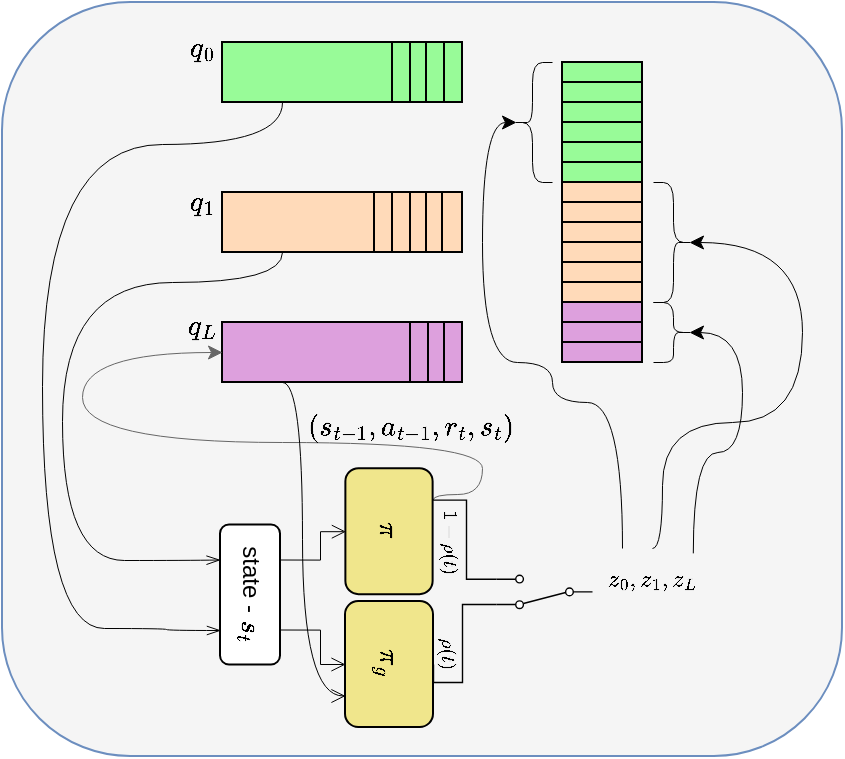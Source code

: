 <mxfile version="22.1.7" type="github" pages="2">
  <diagram name="Page-1" id="48yRJna23telFu0YNoEB">
    <mxGraphModel dx="2004" dy="1155" grid="1" gridSize="10" guides="1" tooltips="1" connect="1" arrows="1" fold="1" page="1" pageScale="1" pageWidth="850" pageHeight="1100" math="1" shadow="0">
      <root>
        <mxCell id="0" />
        <mxCell id="1" parent="0" />
        <mxCell id="Teats__p5hXg-xirP8DH-14" value="" style="rounded=1;whiteSpace=wrap;html=1;fillColor=#f5f5f5;strokeColor=#6c8ebf;arcSize=17;gradientColor=none;" parent="1" vertex="1">
          <mxGeometry x="18" y="12" width="420" height="377" as="geometry" />
        </mxCell>
        <mxCell id="Teats__p5hXg-xirP8DH-3" value="" style="rounded=0;whiteSpace=wrap;html=1;fillColor=#98fb98;strokeColor=default;" parent="1" vertex="1">
          <mxGeometry x="128" y="32" width="120" height="30" as="geometry" />
        </mxCell>
        <mxCell id="mz_4LwD43yJwQN2Mvcpe-15" style="edgeStyle=orthogonalEdgeStyle;rounded=0;orthogonalLoop=1;jettySize=auto;html=1;exitX=0.25;exitY=1;exitDx=0;exitDy=0;entryX=0.25;entryY=1;entryDx=0;entryDy=0;curved=1;strokeWidth=0.5;endArrow=openThin;endFill=0;" parent="1" source="Teats__p5hXg-xirP8DH-4" target="mz_4LwD43yJwQN2Mvcpe-12" edge="1">
          <mxGeometry relative="1" as="geometry">
            <Array as="points">
              <mxPoint x="158" y="152" />
              <mxPoint x="48" y="152" />
              <mxPoint x="48" y="291" />
              <mxPoint x="110" y="291" />
            </Array>
          </mxGeometry>
        </mxCell>
        <mxCell id="Teats__p5hXg-xirP8DH-4" value="" style="rounded=0;whiteSpace=wrap;html=1;fillColor=#ffdab9;strokeColor=default;" parent="1" vertex="1">
          <mxGeometry x="128" y="107" width="120" height="30" as="geometry" />
        </mxCell>
        <mxCell id="Teats__p5hXg-xirP8DH-5" value="" style="rounded=0;whiteSpace=wrap;html=1;fillColor=#dda0dd;strokeColor=default;fontColor=#ffffff;" parent="1" vertex="1">
          <mxGeometry x="128" y="172" width="120" height="30" as="geometry" />
        </mxCell>
        <mxCell id="Teats__p5hXg-xirP8DH-16" value="\(q_{0}\)" style="text;html=1;strokeColor=none;fillColor=none;align=center;verticalAlign=middle;whiteSpace=wrap;rounded=0;" parent="1" vertex="1">
          <mxGeometry x="88" y="20" width="60" height="30" as="geometry" />
        </mxCell>
        <mxCell id="Teats__p5hXg-xirP8DH-17" value="\(q_{L}\)" style="text;html=1;strokeColor=none;fillColor=none;align=center;verticalAlign=middle;whiteSpace=wrap;rounded=0;" parent="1" vertex="1">
          <mxGeometry x="88" y="159" width="60" height="30" as="geometry" />
        </mxCell>
        <mxCell id="oeFOPrnxt1-oT4scv9o3-18" style="edgeStyle=orthogonalEdgeStyle;rounded=0;orthogonalLoop=1;jettySize=auto;html=1;exitX=0.25;exitY=0;exitDx=0;exitDy=0;entryX=0;entryY=0.5;entryDx=0;entryDy=0;curved=1;strokeWidth=0.5;fillColor=#f5f5f5;strokeColor=#666666;" parent="1" source="Teats__p5hXg-xirP8DH-20" target="Teats__p5hXg-xirP8DH-5" edge="1">
          <mxGeometry relative="1" as="geometry">
            <Array as="points">
              <mxPoint x="258" y="258" />
              <mxPoint x="258" y="232" />
              <mxPoint x="58" y="232" />
              <mxPoint x="58" y="187" />
            </Array>
          </mxGeometry>
        </mxCell>
        <mxCell id="mz_4LwD43yJwQN2Mvcpe-22" style="edgeStyle=orthogonalEdgeStyle;rounded=0;orthogonalLoop=1;jettySize=auto;html=1;exitX=0.25;exitY=0;exitDx=0;exitDy=0;entryX=1;entryY=0.88;entryDx=0;entryDy=0;strokeWidth=0.7;endArrow=none;endFill=0;" parent="1" source="Teats__p5hXg-xirP8DH-20" target="mz_4LwD43yJwQN2Mvcpe-3" edge="1">
          <mxGeometry relative="1" as="geometry">
            <Array as="points">
              <mxPoint x="250" y="261" />
              <mxPoint x="250" y="300" />
            </Array>
          </mxGeometry>
        </mxCell>
        <mxCell id="Teats__p5hXg-xirP8DH-20" value="\(\pi\)" style="rounded=1;whiteSpace=wrap;html=1;fillColor=#f0e68c;rotation=90;" parent="1" vertex="1">
          <mxGeometry x="180" y="254.76" width="63" height="43.62" as="geometry" />
        </mxCell>
        <mxCell id="Teats__p5hXg-xirP8DH-25" style="edgeStyle=orthogonalEdgeStyle;rounded=0;orthogonalLoop=1;jettySize=auto;html=1;exitX=0.75;exitY=0;exitDx=0;exitDy=0;entryX=0.75;entryY=1;entryDx=0;entryDy=0;strokeColor=default;endArrow=none;endFill=0;" parent="1" edge="1">
          <mxGeometry relative="1" as="geometry">
            <mxPoint x="238" y="107" as="sourcePoint" />
            <mxPoint x="238" y="137" as="targetPoint" />
          </mxGeometry>
        </mxCell>
        <mxCell id="Teats__p5hXg-xirP8DH-29" style="edgeStyle=orthogonalEdgeStyle;rounded=0;orthogonalLoop=1;jettySize=auto;html=1;exitX=0.75;exitY=0;exitDx=0;exitDy=0;entryX=0.75;entryY=1;entryDx=0;entryDy=0;endArrow=none;endFill=0;" parent="1" edge="1">
          <mxGeometry relative="1" as="geometry">
            <mxPoint x="239" y="172" as="sourcePoint" />
            <mxPoint x="239" y="202" as="targetPoint" />
          </mxGeometry>
        </mxCell>
        <mxCell id="Teats__p5hXg-xirP8DH-30" style="edgeStyle=orthogonalEdgeStyle;rounded=0;orthogonalLoop=1;jettySize=auto;html=1;exitX=0.5;exitY=0;exitDx=0;exitDy=0;entryX=0.5;entryY=1;entryDx=0;entryDy=0;endArrow=none;endFill=0;" parent="1" edge="1">
          <mxGeometry relative="1" as="geometry">
            <mxPoint x="231" y="172" as="sourcePoint" />
            <mxPoint x="231" y="202" as="targetPoint" />
          </mxGeometry>
        </mxCell>
        <mxCell id="Teats__p5hXg-xirP8DH-31" style="edgeStyle=orthogonalEdgeStyle;rounded=0;orthogonalLoop=1;jettySize=auto;html=1;exitX=0.5;exitY=0;exitDx=0;exitDy=0;entryX=0.5;entryY=1;entryDx=0;entryDy=0;endArrow=none;endFill=0;" parent="1" edge="1">
          <mxGeometry relative="1" as="geometry">
            <mxPoint x="230" y="32" as="sourcePoint" />
            <mxPoint x="230" y="62" as="targetPoint" />
          </mxGeometry>
        </mxCell>
        <mxCell id="Teats__p5hXg-xirP8DH-32" style="edgeStyle=orthogonalEdgeStyle;rounded=0;orthogonalLoop=1;jettySize=auto;html=1;exitX=0.75;exitY=0;exitDx=0;exitDy=0;entryX=0.75;entryY=1;entryDx=0;entryDy=0;endArrow=none;endFill=0;" parent="1" edge="1">
          <mxGeometry relative="1" as="geometry">
            <mxPoint x="239" y="32" as="sourcePoint" />
            <mxPoint x="239" y="62" as="targetPoint" />
          </mxGeometry>
        </mxCell>
        <mxCell id="Teats__p5hXg-xirP8DH-33" style="edgeStyle=orthogonalEdgeStyle;rounded=0;orthogonalLoop=1;jettySize=auto;html=1;exitX=0.5;exitY=0;exitDx=0;exitDy=0;entryX=0.5;entryY=1;entryDx=0;entryDy=0;endArrow=none;endFill=0;" parent="1" edge="1">
          <mxGeometry relative="1" as="geometry">
            <mxPoint x="230" y="107" as="sourcePoint" />
            <mxPoint x="230" y="137" as="targetPoint" />
          </mxGeometry>
        </mxCell>
        <mxCell id="Teats__p5hXg-xirP8DH-36" value="" style="rounded=0;whiteSpace=wrap;html=1;" parent="1" vertex="1">
          <mxGeometry x="298" y="42" width="40" height="150" as="geometry" />
        </mxCell>
        <mxCell id="mz_4LwD43yJwQN2Mvcpe-5" style="edgeStyle=orthogonalEdgeStyle;rounded=0;orthogonalLoop=1;jettySize=auto;html=1;exitX=0.5;exitY=0;exitDx=0;exitDy=0;entryX=1;entryY=0.12;entryDx=0;entryDy=0;endArrow=none;endFill=0;strokeWidth=0.7;" parent="1" edge="1">
          <mxGeometry relative="1" as="geometry">
            <mxPoint x="233.5" y="343" as="sourcePoint" />
            <mxPoint x="265.02" y="313.006" as="targetPoint" />
            <Array as="points">
              <mxPoint x="234" y="352" />
              <mxPoint x="248" y="352" />
              <mxPoint x="248" y="313" />
            </Array>
          </mxGeometry>
        </mxCell>
        <mxCell id="Teats__p5hXg-xirP8DH-41" value="\(\pi_{g}\)" style="rounded=1;whiteSpace=wrap;html=1;fillColor=#f0e68c;rotation=90;" parent="1" vertex="1">
          <mxGeometry x="180" y="321" width="63" height="44" as="geometry" />
        </mxCell>
        <mxCell id="Teats__p5hXg-xirP8DH-45" value="&lt;font style=&quot;font-size: 8px;&quot;&gt;\(1- \rho(t)\)&lt;/font&gt;" style="text;html=1;strokeColor=none;fillColor=none;align=center;verticalAlign=middle;whiteSpace=wrap;rounded=0;rotation=90;" parent="1" vertex="1">
          <mxGeometry x="222.75" y="270.25" width="41.5" height="23" as="geometry" />
        </mxCell>
        <mxCell id="Teats__p5hXg-xirP8DH-50" value="" style="rounded=0;whiteSpace=wrap;html=1;fillColor=#98fb98;" parent="1" vertex="1">
          <mxGeometry x="298" y="42" width="40" height="10" as="geometry" />
        </mxCell>
        <mxCell id="Teats__p5hXg-xirP8DH-52" value="" style="rounded=0;whiteSpace=wrap;html=1;fillColor=#98fb98;" parent="1" vertex="1">
          <mxGeometry x="298" y="52" width="40" height="10" as="geometry" />
        </mxCell>
        <mxCell id="Teats__p5hXg-xirP8DH-53" value="" style="rounded=0;whiteSpace=wrap;html=1;fillColor=#98fb98;" parent="1" vertex="1">
          <mxGeometry x="298" y="62" width="40" height="10" as="geometry" />
        </mxCell>
        <mxCell id="Teats__p5hXg-xirP8DH-54" value="" style="rounded=0;whiteSpace=wrap;html=1;fillColor=#98fb98;" parent="1" vertex="1">
          <mxGeometry x="298" y="72" width="40" height="10" as="geometry" />
        </mxCell>
        <mxCell id="Teats__p5hXg-xirP8DH-55" value="" style="rounded=0;whiteSpace=wrap;html=1;fillColor=#98fb98;" parent="1" vertex="1">
          <mxGeometry x="298" y="82" width="40" height="10" as="geometry" />
        </mxCell>
        <mxCell id="Teats__p5hXg-xirP8DH-56" value="" style="rounded=0;whiteSpace=wrap;html=1;fillColor=#98fb98;" parent="1" vertex="1">
          <mxGeometry x="298" y="92" width="40" height="10" as="geometry" />
        </mxCell>
        <mxCell id="Teats__p5hXg-xirP8DH-57" value="" style="rounded=0;whiteSpace=wrap;html=1;fillColor=#ffdab9;" parent="1" vertex="1">
          <mxGeometry x="298" y="102" width="40" height="10" as="geometry" />
        </mxCell>
        <mxCell id="Teats__p5hXg-xirP8DH-58" value="" style="rounded=0;whiteSpace=wrap;html=1;fillColor=#ffdab9;" parent="1" vertex="1">
          <mxGeometry x="298" y="112" width="40" height="10" as="geometry" />
        </mxCell>
        <mxCell id="Teats__p5hXg-xirP8DH-59" value="" style="rounded=0;whiteSpace=wrap;html=1;fillColor=#ffdab9;" parent="1" vertex="1">
          <mxGeometry x="298" y="122" width="40" height="10" as="geometry" />
        </mxCell>
        <mxCell id="Teats__p5hXg-xirP8DH-60" value="" style="rounded=0;whiteSpace=wrap;html=1;fillColor=#ffdab9;" parent="1" vertex="1">
          <mxGeometry x="298" y="132" width="40" height="10" as="geometry" />
        </mxCell>
        <mxCell id="Teats__p5hXg-xirP8DH-61" value="" style="rounded=0;whiteSpace=wrap;html=1;fillColor=#ffdab9;" parent="1" vertex="1">
          <mxGeometry x="298" y="142" width="40" height="10" as="geometry" />
        </mxCell>
        <mxCell id="Teats__p5hXg-xirP8DH-62" value="" style="rounded=0;whiteSpace=wrap;html=1;fillColor=#ffdab9;" parent="1" vertex="1">
          <mxGeometry x="298" y="152" width="40" height="10" as="geometry" />
        </mxCell>
        <mxCell id="Teats__p5hXg-xirP8DH-63" value="" style="rounded=0;whiteSpace=wrap;html=1;fillColor=#dda0dd;" parent="1" vertex="1">
          <mxGeometry x="298" y="162" width="40" height="10" as="geometry" />
        </mxCell>
        <mxCell id="Teats__p5hXg-xirP8DH-64" value="" style="rounded=0;whiteSpace=wrap;html=1;fillColor=#dda0dd;" parent="1" vertex="1">
          <mxGeometry x="298" y="172" width="40" height="10" as="geometry" />
        </mxCell>
        <mxCell id="Teats__p5hXg-xirP8DH-65" value="" style="rounded=0;whiteSpace=wrap;html=1;fillColor=#dda0dd;" parent="1" vertex="1">
          <mxGeometry x="298" y="182" width="40" height="10" as="geometry" />
        </mxCell>
        <mxCell id="Teats__p5hXg-xirP8DH-71" style="edgeStyle=orthogonalEdgeStyle;rounded=0;orthogonalLoop=1;jettySize=auto;html=1;exitX=0.5;exitY=0;exitDx=0;exitDy=0;entryX=0.5;entryY=1;entryDx=0;entryDy=0;endArrow=none;endFill=0;" parent="1" edge="1">
          <mxGeometry relative="1" as="geometry">
            <mxPoint x="222" y="107" as="sourcePoint" />
            <mxPoint x="222" y="137" as="targetPoint" />
          </mxGeometry>
        </mxCell>
        <mxCell id="Teats__p5hXg-xirP8DH-72" style="edgeStyle=orthogonalEdgeStyle;rounded=0;orthogonalLoop=1;jettySize=auto;html=1;exitX=0.5;exitY=0;exitDx=0;exitDy=0;entryX=0.5;entryY=1;entryDx=0;entryDy=0;endArrow=none;endFill=0;" parent="1" edge="1">
          <mxGeometry relative="1" as="geometry">
            <mxPoint x="213" y="107" as="sourcePoint" />
            <mxPoint x="213" y="137" as="targetPoint" />
          </mxGeometry>
        </mxCell>
        <mxCell id="Teats__p5hXg-xirP8DH-73" style="edgeStyle=orthogonalEdgeStyle;rounded=0;orthogonalLoop=1;jettySize=auto;html=1;exitX=0.5;exitY=0;exitDx=0;exitDy=0;entryX=0.5;entryY=1;entryDx=0;entryDy=0;endArrow=none;endFill=0;" parent="1" edge="1">
          <mxGeometry relative="1" as="geometry">
            <mxPoint x="204" y="107" as="sourcePoint" />
            <mxPoint x="204" y="137" as="targetPoint" />
          </mxGeometry>
        </mxCell>
        <mxCell id="Teats__p5hXg-xirP8DH-74" style="edgeStyle=orthogonalEdgeStyle;rounded=0;orthogonalLoop=1;jettySize=auto;html=1;exitX=0.5;exitY=0;exitDx=0;exitDy=0;entryX=0.5;entryY=1;entryDx=0;entryDy=0;endArrow=none;endFill=0;" parent="1" edge="1">
          <mxGeometry relative="1" as="geometry">
            <mxPoint x="222" y="32" as="sourcePoint" />
            <mxPoint x="222" y="62" as="targetPoint" />
          </mxGeometry>
        </mxCell>
        <mxCell id="Teats__p5hXg-xirP8DH-76" style="edgeStyle=orthogonalEdgeStyle;rounded=0;orthogonalLoop=1;jettySize=auto;html=1;exitX=0.5;exitY=0;exitDx=0;exitDy=0;entryX=0.5;entryY=1;entryDx=0;entryDy=0;endArrow=none;endFill=0;" parent="1" edge="1">
          <mxGeometry relative="1" as="geometry">
            <mxPoint x="213" y="32" as="sourcePoint" />
            <mxPoint x="213" y="62" as="targetPoint" />
          </mxGeometry>
        </mxCell>
        <mxCell id="Teats__p5hXg-xirP8DH-77" style="edgeStyle=orthogonalEdgeStyle;rounded=0;orthogonalLoop=1;jettySize=auto;html=1;exitX=0.75;exitY=0;exitDx=0;exitDy=0;entryX=0.75;entryY=1;entryDx=0;entryDy=0;endArrow=none;endFill=0;" parent="1" edge="1">
          <mxGeometry relative="1" as="geometry">
            <mxPoint x="222" y="172" as="sourcePoint" />
            <mxPoint x="222" y="202" as="targetPoint" />
          </mxGeometry>
        </mxCell>
        <mxCell id="Teats__p5hXg-xirP8DH-78" value="\( ( s_{t-1}, a_{t-1}, r_t, s_t ) \)" style="text;html=1;strokeColor=none;fillColor=none;align=center;verticalAlign=middle;whiteSpace=wrap;rounded=0;" parent="1" vertex="1">
          <mxGeometry x="193" y="209.5" width="60" height="30" as="geometry" />
        </mxCell>
        <mxCell id="oeFOPrnxt1-oT4scv9o3-4" value="&lt;font style=&quot;font-size: 10px;&quot;&gt;\(z_{0}, z_{1}, z_{L}\)&lt;/font&gt;" style="text;html=1;strokeColor=none;fillColor=none;align=center;verticalAlign=middle;whiteSpace=wrap;rounded=0;" parent="1" vertex="1">
          <mxGeometry x="313" y="285" width="60" height="30" as="geometry" />
        </mxCell>
        <mxCell id="oeFOPrnxt1-oT4scv9o3-8" value="" style="shape=curlyBracket;whiteSpace=wrap;html=1;rounded=1;flipH=1;labelPosition=right;verticalLabelPosition=middle;align=left;verticalAlign=middle;size=0.5;strokeWidth=0.5;rotation=-180;" parent="1" vertex="1">
          <mxGeometry x="273" y="42" width="20" height="60" as="geometry" />
        </mxCell>
        <mxCell id="oeFOPrnxt1-oT4scv9o3-9" value="" style="shape=curlyBracket;whiteSpace=wrap;html=1;rounded=1;flipH=1;labelPosition=right;verticalLabelPosition=middle;align=left;verticalAlign=middle;size=0.5;strokeWidth=0.5;" parent="1" vertex="1">
          <mxGeometry x="343.5" y="102" width="20" height="60" as="geometry" />
        </mxCell>
        <mxCell id="oeFOPrnxt1-oT4scv9o3-10" value="" style="shape=curlyBracket;whiteSpace=wrap;html=1;rounded=1;flipH=1;labelPosition=right;verticalLabelPosition=middle;align=left;verticalAlign=middle;size=0.5;strokeWidth=0.5;" parent="1" vertex="1">
          <mxGeometry x="343.5" y="162" width="20" height="30" as="geometry" />
        </mxCell>
        <mxCell id="oeFOPrnxt1-oT4scv9o3-14" style="edgeStyle=orthogonalEdgeStyle;orthogonalLoop=1;jettySize=auto;html=1;exitX=0.25;exitY=0;exitDx=0;exitDy=0;entryX=0.1;entryY=0.5;entryDx=0;entryDy=0;entryPerimeter=0;elbow=vertical;strokeColor=#000000;curved=1;strokeWidth=0.5;" parent="1" source="oeFOPrnxt1-oT4scv9o3-4" target="oeFOPrnxt1-oT4scv9o3-8" edge="1">
          <mxGeometry relative="1" as="geometry">
            <Array as="points">
              <mxPoint x="328" y="212" />
              <mxPoint x="293" y="212" />
              <mxPoint x="293" y="192" />
              <mxPoint x="258" y="192" />
              <mxPoint x="258" y="72" />
            </Array>
          </mxGeometry>
        </mxCell>
        <mxCell id="oeFOPrnxt1-oT4scv9o3-15" style="edgeStyle=orthogonalEdgeStyle;rounded=0;orthogonalLoop=1;jettySize=auto;html=1;exitX=0.5;exitY=0;exitDx=0;exitDy=0;entryX=0.1;entryY=0.5;entryDx=0;entryDy=0;entryPerimeter=0;curved=1;strokeWidth=0.5;" parent="1" source="oeFOPrnxt1-oT4scv9o3-4" target="oeFOPrnxt1-oT4scv9o3-9" edge="1">
          <mxGeometry relative="1" as="geometry">
            <Array as="points">
              <mxPoint x="348" y="285" />
              <mxPoint x="348" y="222" />
              <mxPoint x="418" y="222" />
              <mxPoint x="418" y="132" />
            </Array>
          </mxGeometry>
        </mxCell>
        <mxCell id="oeFOPrnxt1-oT4scv9o3-16" style="edgeStyle=orthogonalEdgeStyle;rounded=0;orthogonalLoop=1;jettySize=auto;html=1;entryX=0.1;entryY=0.5;entryDx=0;entryDy=0;entryPerimeter=0;curved=1;strokeWidth=0.5;exitX=0.84;exitY=0.081;exitDx=0;exitDy=0;exitPerimeter=0;" parent="1" source="oeFOPrnxt1-oT4scv9o3-4" target="oeFOPrnxt1-oT4scv9o3-10" edge="1">
          <mxGeometry relative="1" as="geometry">
            <Array as="points">
              <mxPoint x="363" y="237" />
              <mxPoint x="388" y="237" />
              <mxPoint x="388" y="177" />
            </Array>
          </mxGeometry>
        </mxCell>
        <mxCell id="mz_4LwD43yJwQN2Mvcpe-3" value="" style="html=1;shape=mxgraph.electrical.electro-mechanical.twoWaySwitch;aspect=fixed;elSwitchState=2;rotation=-180;strokeWidth=0.7;" parent="1" vertex="1">
          <mxGeometry x="265.02" y="298.38" width="47.98" height="16.62" as="geometry" />
        </mxCell>
        <mxCell id="mz_4LwD43yJwQN2Mvcpe-9" value="&lt;font style=&quot;font-size: 8px;&quot;&gt;\( \rho(t)\)&lt;/font&gt;" style="text;html=1;strokeColor=none;fillColor=none;align=center;verticalAlign=middle;whiteSpace=wrap;rounded=0;rotation=90;" parent="1" vertex="1">
          <mxGeometry x="221.75" y="326.25" width="41.5" height="23" as="geometry" />
        </mxCell>
        <mxCell id="mz_4LwD43yJwQN2Mvcpe-21" style="edgeStyle=orthogonalEdgeStyle;rounded=0;orthogonalLoop=1;jettySize=auto;html=1;exitX=0.75;exitY=0;exitDx=0;exitDy=0;strokeWidth=0.5;endArrow=open;endFill=0;" parent="1" source="mz_4LwD43yJwQN2Mvcpe-12" target="Teats__p5hXg-xirP8DH-41" edge="1">
          <mxGeometry relative="1" as="geometry" />
        </mxCell>
        <mxCell id="mz_4LwD43yJwQN2Mvcpe-12" value="state - \(s_t\)" style="rounded=1;whiteSpace=wrap;html=1;rotation=90;" parent="1" vertex="1">
          <mxGeometry x="107" y="293.25" width="70" height="30" as="geometry" />
        </mxCell>
        <mxCell id="mz_4LwD43yJwQN2Mvcpe-14" value="" style="endArrow=open;html=1;entryX=0.75;entryY=1;entryDx=0;entryDy=0;edgeStyle=orthogonalEdgeStyle;exitX=0.25;exitY=1;exitDx=0;exitDy=0;curved=1;strokeWidth=0.5;endFill=0;" parent="1" source="Teats__p5hXg-xirP8DH-5" target="Teats__p5hXg-xirP8DH-41" edge="1">
          <mxGeometry width="50" height="50" relative="1" as="geometry">
            <mxPoint x="-32" y="212" as="sourcePoint" />
            <mxPoint x="18" y="162" as="targetPoint" />
            <Array as="points">
              <mxPoint x="168" y="202" />
              <mxPoint x="168" y="359" />
            </Array>
          </mxGeometry>
        </mxCell>
        <mxCell id="mz_4LwD43yJwQN2Mvcpe-16" style="edgeStyle=orthogonalEdgeStyle;rounded=0;orthogonalLoop=1;jettySize=auto;html=1;curved=1;entryX=0.888;entryY=0.993;entryDx=0;entryDy=0;strokeWidth=0.5;entryPerimeter=0;exitX=0.25;exitY=1;exitDx=0;exitDy=0;endArrow=openThin;endFill=0;" parent="1" source="Teats__p5hXg-xirP8DH-3" edge="1">
          <mxGeometry relative="1" as="geometry">
            <mxPoint x="158" y="69" as="sourcePoint" />
            <mxPoint x="127.21" y="326.41" as="targetPoint" />
            <Array as="points">
              <mxPoint x="158" y="83" />
              <mxPoint x="38" y="83" />
              <mxPoint x="38" y="325" />
              <mxPoint x="100" y="325" />
              <mxPoint x="100" y="326" />
              <mxPoint x="127" y="326" />
            </Array>
          </mxGeometry>
        </mxCell>
        <mxCell id="mz_4LwD43yJwQN2Mvcpe-17" style="edgeStyle=orthogonalEdgeStyle;rounded=0;orthogonalLoop=1;jettySize=auto;html=1;exitX=0.25;exitY=0;exitDx=0;exitDy=0;strokeWidth=0.5;endArrow=open;endFill=0;" parent="1" source="mz_4LwD43yJwQN2Mvcpe-12" target="Teats__p5hXg-xirP8DH-20" edge="1">
          <mxGeometry relative="1" as="geometry">
            <mxPoint x="188" y="269" as="targetPoint" />
          </mxGeometry>
        </mxCell>
        <mxCell id="mz_4LwD43yJwQN2Mvcpe-24" value="\(q_{1}\)" style="text;html=1;strokeColor=none;fillColor=none;align=center;verticalAlign=middle;whiteSpace=wrap;rounded=0;" parent="1" vertex="1">
          <mxGeometry x="88" y="97" width="60" height="30" as="geometry" />
        </mxCell>
      </root>
    </mxGraphModel>
  </diagram>
  <diagram id="tE2sUHXm7nqyAyj2J5j2" name="Page-2">
    <mxGraphModel dx="2004" dy="1155" grid="1" gridSize="10" guides="1" tooltips="1" connect="1" arrows="1" fold="1" page="1" pageScale="1" pageWidth="850" pageHeight="1100" math="1" shadow="0">
      <root>
        <mxCell id="0" />
        <mxCell id="1" parent="0" />
        <mxCell id="BO8QXlFNd81vze7_dVLU-14" value="" style="rounded=0;whiteSpace=wrap;html=1;fillColor=#e0e0e0;fontColor=#333333;strokeColor=#666666;" parent="1" vertex="1">
          <mxGeometry x="12" width="990" height="420" as="geometry" />
        </mxCell>
        <mxCell id="BO8QXlFNd81vze7_dVLU-4" value="" style="outlineConnect=0;dashed=0;verticalLabelPosition=bottom;verticalAlign=top;align=center;html=1;shape=mxgraph.aws3.medical_emergency;fillColor=#FFDAB9;gradientColor=none;" parent="1" vertex="1">
          <mxGeometry x="200" y="183" width="50" height="50" as="geometry" />
        </mxCell>
        <mxCell id="BO8QXlFNd81vze7_dVLU-5" value="" style="outlineConnect=0;dashed=0;verticalLabelPosition=bottom;verticalAlign=top;align=center;html=1;shape=mxgraph.aws3.police_emergency;fillColor=#FFDAB9;gradientColor=none;" parent="1" vertex="1">
          <mxGeometry x="198" y="113" width="50" height="50" as="geometry" />
        </mxCell>
        <mxCell id="BO8QXlFNd81vze7_dVLU-6" value="" style="outlineConnect=0;dashed=0;verticalLabelPosition=bottom;verticalAlign=top;align=center;html=1;shape=mxgraph.aws3.thermostat;fillColor=#FFDAB9;gradientColor=none;" parent="1" vertex="1">
          <mxGeometry x="166" y="58" width="50" height="49" as="geometry" />
        </mxCell>
        <mxCell id="BO8QXlFNd81vze7_dVLU-7" value="" style="outlineConnect=0;dashed=0;verticalLabelPosition=bottom;verticalAlign=top;align=center;html=1;shape=mxgraph.aws3.lightbulb;fillColor=#FFDAB9;gradientColor=none;" parent="1" vertex="1">
          <mxGeometry x="128.5" y="123" width="50" height="49" as="geometry" />
        </mxCell>
        <mxCell id="BO8QXlFNd81vze7_dVLU-8" value="" style="outlineConnect=0;dashed=0;verticalLabelPosition=bottom;verticalAlign=top;align=center;html=1;shape=mxgraph.aws3.echo;fillColor=#98FB98;gradientColor=none;" parent="1" vertex="1">
          <mxGeometry x="16" y="163" width="50" height="53" as="geometry" />
        </mxCell>
        <mxCell id="BO8QXlFNd81vze7_dVLU-10" value="" style="fontColor=#0066CC;verticalAlign=top;verticalLabelPosition=bottom;labelPosition=center;align=center;html=1;outlineConnect=0;fillColor=#7AAED6;strokeColor=#7AAED6;gradientColor=none;gradientDirection=north;strokeWidth=2;shape=mxgraph.networks.wireless_hub;" parent="1" vertex="1">
          <mxGeometry x="94" y="263" width="95" height="100" as="geometry" />
        </mxCell>
        <mxCell id="BO8QXlFNd81vze7_dVLU-17" value="" style="html=1;outlineConnect=0;fillColor=#CCCCCC;strokeColor=#7AAED6;gradientColor=none;gradientDirection=north;strokeWidth=2;shape=mxgraph.networks.comm_link_edge;html=1;rounded=0;exitX=0.82;exitY=0;exitDx=0;exitDy=0;exitPerimeter=0;entryX=0;entryY=0.5;entryDx=0;entryDy=0;entryPerimeter=0;" parent="1" source="BO8QXlFNd81vze7_dVLU-10" target="BO8QXlFNd81vze7_dVLU-4" edge="1">
          <mxGeometry width="100" height="100" relative="1" as="geometry">
            <mxPoint x="76" y="223" as="sourcePoint" />
            <mxPoint x="176" y="123" as="targetPoint" />
          </mxGeometry>
        </mxCell>
        <mxCell id="VS4mfRwNpjO8ogdFLNO8-1" value="" style="outlineConnect=0;dashed=0;verticalLabelPosition=bottom;verticalAlign=top;align=center;html=1;shape=mxgraph.aws3.alexa_voice_service;fillColor=#98FB98;gradientColor=none;" parent="1" vertex="1">
          <mxGeometry x="26" y="73" width="50" height="50" as="geometry" />
        </mxCell>
        <mxCell id="VS4mfRwNpjO8ogdFLNO8-2" value="" style="html=1;outlineConnect=0;fillColor=#CCCCCC;strokeColor=#7AAED6;gradientColor=none;gradientDirection=north;strokeWidth=2;shape=mxgraph.networks.comm_link_edge;html=1;rounded=0;exitX=0.55;exitY=0;exitDx=0;exitDy=0;exitPerimeter=0;entryX=1;entryY=0.95;entryDx=0;entryDy=0;entryPerimeter=0;" parent="1" source="BO8QXlFNd81vze7_dVLU-10" target="BO8QXlFNd81vze7_dVLU-8" edge="1">
          <mxGeometry width="100" height="100" relative="1" as="geometry">
            <mxPoint x="171" y="284" as="sourcePoint" />
            <mxPoint x="236" y="218" as="targetPoint" />
          </mxGeometry>
        </mxCell>
        <mxCell id="VS4mfRwNpjO8ogdFLNO8-4" value="" style="shape=cylinder3;whiteSpace=wrap;html=1;boundedLbl=1;backgroundOutline=1;size=15;rotation=90;fillColor=#66CCCC;" parent="1" vertex="1">
          <mxGeometry x="462.5" y="104.5" width="51" height="485.5" as="geometry" />
        </mxCell>
        <mxCell id="VS4mfRwNpjO8ogdFLNO8-5" value="" style="ellipse;shape=cloud;whiteSpace=wrap;html=1;fillColor=#FFECB3;" parent="1" vertex="1">
          <mxGeometry x="740" y="295.75" width="270" height="80" as="geometry" />
        </mxCell>
        <mxCell id="VS4mfRwNpjO8ogdFLNO8-6" value="&lt;b&gt;&lt;i&gt;Centralized Learner&lt;/i&gt;&lt;br&gt;&lt;/b&gt;" style="sketch=0;points=[[0,0,0],[0.25,0,0],[0.5,0,0],[0.75,0,0],[1,0,0],[0,1,0],[0.25,1,0],[0.5,1,0],[0.75,1,0],[1,1,0],[0,0.25,0],[0,0.5,0],[0,0.75,0],[1,0.25,0],[1,0.5,0],[1,0.75,0]];outlineConnect=0;fontColor=#232F3E;fillColor=#DDA0DD;strokeColor=#ffffff;dashed=0;verticalLabelPosition=bottom;verticalAlign=top;align=center;html=1;fontSize=12;fontStyle=0;aspect=fixed;shape=mxgraph.aws4.resourceIcon;resIcon=mxgraph.aws4.ec2;rotation=0;" parent="1" vertex="1">
          <mxGeometry x="850" y="113" width="78" height="78" as="geometry" />
        </mxCell>
        <mxCell id="t0KEjpu6XHRuyWRuINXh-26" value="Assets" style="childLayout=tableLayout;recursiveResize=0;shadow=1;" parent="1" vertex="1">
          <mxGeometry x="255" width="465" height="317" as="geometry" />
        </mxCell>
        <mxCell id="t0KEjpu6XHRuyWRuINXh-27" style="shape=tableRow;horizontal=0;startSize=0;swimlaneHead=0;swimlaneBody=0;top=0;left=0;bottom=0;right=0;dropTarget=0;collapsible=0;recursiveResize=0;expand=0;fontStyle=0;strokeColor=inherit;fillColor=#ffffff;" parent="t0KEjpu6XHRuyWRuINXh-26" vertex="1">
          <mxGeometry width="465" height="20" as="geometry" />
        </mxCell>
        <mxCell id="t0KEjpu6XHRuyWRuINXh-28" value="&lt;i&gt;&lt;b&gt;Time&lt;/b&gt;&lt;/i&gt;" style="connectable=0;recursiveResize=0;align=center;fontStyle=1;html=1;" parent="t0KEjpu6XHRuyWRuINXh-27" vertex="1">
          <mxGeometry width="77" height="20" as="geometry">
            <mxRectangle width="77" height="20" as="alternateBounds" />
          </mxGeometry>
        </mxCell>
        <mxCell id="t0KEjpu6XHRuyWRuINXh-47" value="\( t_{0}\)" style="connectable=0;recursiveResize=0;align=center;fontStyle=1;html=1;" parent="t0KEjpu6XHRuyWRuINXh-27" vertex="1">
          <mxGeometry x="77" width="28" height="20" as="geometry">
            <mxRectangle width="28" height="20" as="alternateBounds" />
          </mxGeometry>
        </mxCell>
        <mxCell id="t0KEjpu6XHRuyWRuINXh-52" value="\( t_{1}\)" style="connectable=0;recursiveResize=0;align=center;fontStyle=1;html=1;" parent="t0KEjpu6XHRuyWRuINXh-27" vertex="1">
          <mxGeometry x="105" width="30" height="20" as="geometry">
            <mxRectangle width="30" height="20" as="alternateBounds" />
          </mxGeometry>
        </mxCell>
        <mxCell id="t0KEjpu6XHRuyWRuINXh-29" value="\( t_{2}\)" style="connectable=0;recursiveResize=0;align=center;fontStyle=1;html=1;" parent="t0KEjpu6XHRuyWRuINXh-27" vertex="1">
          <mxGeometry x="135" width="30" height="20" as="geometry">
            <mxRectangle width="30" height="20" as="alternateBounds" />
          </mxGeometry>
        </mxCell>
        <mxCell id="t0KEjpu6XHRuyWRuINXh-57" value="\( t_{3}\)" style="connectable=0;recursiveResize=0;align=center;fontStyle=1;html=1;" parent="t0KEjpu6XHRuyWRuINXh-27" vertex="1">
          <mxGeometry x="165" width="30" height="20" as="geometry">
            <mxRectangle width="30" height="20" as="alternateBounds" />
          </mxGeometry>
        </mxCell>
        <mxCell id="iu61sXYzJ-tRnAyLWIal-117" value="\( t_{4}\)" style="connectable=0;recursiveResize=0;align=center;fontStyle=1;html=1;" parent="t0KEjpu6XHRuyWRuINXh-27" vertex="1">
          <mxGeometry x="195" width="30" height="20" as="geometry">
            <mxRectangle width="30" height="20" as="alternateBounds" />
          </mxGeometry>
        </mxCell>
        <mxCell id="iu61sXYzJ-tRnAyLWIal-134" value="\( t_{5}\)" style="connectable=0;recursiveResize=0;align=center;fontStyle=1;html=1;" parent="t0KEjpu6XHRuyWRuINXh-27" vertex="1">
          <mxGeometry x="225" width="30" height="20" as="geometry">
            <mxRectangle width="30" height="20" as="alternateBounds" />
          </mxGeometry>
        </mxCell>
        <mxCell id="iu61sXYzJ-tRnAyLWIal-151" value="\( t_{6}\)" style="connectable=0;recursiveResize=0;align=center;fontStyle=1;html=1;" parent="t0KEjpu6XHRuyWRuINXh-27" vertex="1">
          <mxGeometry x="255" width="30" height="20" as="geometry">
            <mxRectangle width="30" height="20" as="alternateBounds" />
          </mxGeometry>
        </mxCell>
        <mxCell id="iu61sXYzJ-tRnAyLWIal-168" value="\( t_{7}\)" style="connectable=0;recursiveResize=0;align=center;fontStyle=1;html=1;" parent="t0KEjpu6XHRuyWRuINXh-27" vertex="1">
          <mxGeometry x="285" width="30" height="20" as="geometry">
            <mxRectangle width="30" height="20" as="alternateBounds" />
          </mxGeometry>
        </mxCell>
        <mxCell id="iu61sXYzJ-tRnAyLWIal-185" value="\( t_{8}\)" style="connectable=0;recursiveResize=0;align=center;fontStyle=1;html=1;" parent="t0KEjpu6XHRuyWRuINXh-27" vertex="1">
          <mxGeometry x="315" width="30" height="20" as="geometry">
            <mxRectangle width="30" height="20" as="alternateBounds" />
          </mxGeometry>
        </mxCell>
        <mxCell id="iu61sXYzJ-tRnAyLWIal-202" value="\( t_{9}\)" style="connectable=0;recursiveResize=0;align=center;fontStyle=1;html=1;" parent="t0KEjpu6XHRuyWRuINXh-27" vertex="1">
          <mxGeometry x="345" width="30" height="20" as="geometry">
            <mxRectangle width="30" height="20" as="alternateBounds" />
          </mxGeometry>
        </mxCell>
        <mxCell id="iu61sXYzJ-tRnAyLWIal-270" value="............" style="connectable=0;recursiveResize=0;align=center;fontStyle=1;html=1;" parent="t0KEjpu6XHRuyWRuINXh-27" vertex="1">
          <mxGeometry x="375" width="90" height="20" as="geometry">
            <mxRectangle width="90" height="20" as="alternateBounds" />
          </mxGeometry>
        </mxCell>
        <mxCell id="t0KEjpu6XHRuyWRuINXh-31" value="" style="shape=tableRow;horizontal=0;startSize=0;swimlaneHead=0;swimlaneBody=0;top=0;left=0;bottom=0;right=0;dropTarget=0;collapsible=0;recursiveResize=0;expand=0;fontStyle=0;strokeColor=inherit;fillColor=#98FB98;" parent="t0KEjpu6XHRuyWRuINXh-26" vertex="1">
          <mxGeometry y="20" width="465" height="18" as="geometry" />
        </mxCell>
        <mxCell id="t0KEjpu6XHRuyWRuINXh-32" value="\( R_{0}\)" style="connectable=0;recursiveResize=0;align=center;whiteSpace=wrap;html=1;" parent="t0KEjpu6XHRuyWRuINXh-31" vertex="1">
          <mxGeometry width="77" height="18" as="geometry">
            <mxRectangle width="77" height="18" as="alternateBounds" />
          </mxGeometry>
        </mxCell>
        <mxCell id="t0KEjpu6XHRuyWRuINXh-48" style="connectable=0;recursiveResize=0;strokeColor=inherit;fillColor=inherit;align=center;whiteSpace=wrap;html=1;" parent="t0KEjpu6XHRuyWRuINXh-31" vertex="1">
          <mxGeometry x="77" width="28" height="18" as="geometry">
            <mxRectangle width="28" height="18" as="alternateBounds" />
          </mxGeometry>
        </mxCell>
        <mxCell id="t0KEjpu6XHRuyWRuINXh-53" style="connectable=0;recursiveResize=0;strokeColor=inherit;fillColor=inherit;align=center;whiteSpace=wrap;html=1;" parent="t0KEjpu6XHRuyWRuINXh-31" vertex="1">
          <mxGeometry x="105" width="30" height="18" as="geometry">
            <mxRectangle width="30" height="18" as="alternateBounds" />
          </mxGeometry>
        </mxCell>
        <mxCell id="t0KEjpu6XHRuyWRuINXh-33" value="" style="connectable=0;recursiveResize=0;strokeColor=inherit;fillColor=inherit;align=center;whiteSpace=wrap;html=1;" parent="t0KEjpu6XHRuyWRuINXh-31" vertex="1">
          <mxGeometry x="135" width="30" height="18" as="geometry">
            <mxRectangle width="30" height="18" as="alternateBounds" />
          </mxGeometry>
        </mxCell>
        <mxCell id="t0KEjpu6XHRuyWRuINXh-58" style="connectable=0;recursiveResize=0;strokeColor=inherit;fillColor=inherit;align=center;whiteSpace=wrap;html=1;" parent="t0KEjpu6XHRuyWRuINXh-31" vertex="1">
          <mxGeometry x="165" width="30" height="18" as="geometry">
            <mxRectangle width="30" height="18" as="alternateBounds" />
          </mxGeometry>
        </mxCell>
        <mxCell id="iu61sXYzJ-tRnAyLWIal-118" style="connectable=0;recursiveResize=0;strokeColor=inherit;fillColor=inherit;align=center;whiteSpace=wrap;html=1;" parent="t0KEjpu6XHRuyWRuINXh-31" vertex="1">
          <mxGeometry x="195" width="30" height="18" as="geometry">
            <mxRectangle width="30" height="18" as="alternateBounds" />
          </mxGeometry>
        </mxCell>
        <mxCell id="iu61sXYzJ-tRnAyLWIal-135" style="connectable=0;recursiveResize=0;strokeColor=inherit;fillColor=inherit;align=center;whiteSpace=wrap;html=1;" parent="t0KEjpu6XHRuyWRuINXh-31" vertex="1">
          <mxGeometry x="225" width="30" height="18" as="geometry">
            <mxRectangle width="30" height="18" as="alternateBounds" />
          </mxGeometry>
        </mxCell>
        <mxCell id="iu61sXYzJ-tRnAyLWIal-152" style="connectable=0;recursiveResize=0;strokeColor=inherit;fillColor=inherit;align=center;whiteSpace=wrap;html=1;" parent="t0KEjpu6XHRuyWRuINXh-31" vertex="1">
          <mxGeometry x="255" width="30" height="18" as="geometry">
            <mxRectangle width="30" height="18" as="alternateBounds" />
          </mxGeometry>
        </mxCell>
        <mxCell id="iu61sXYzJ-tRnAyLWIal-169" style="connectable=0;recursiveResize=0;strokeColor=inherit;fillColor=inherit;align=center;whiteSpace=wrap;html=1;" parent="t0KEjpu6XHRuyWRuINXh-31" vertex="1">
          <mxGeometry x="285" width="30" height="18" as="geometry">
            <mxRectangle width="30" height="18" as="alternateBounds" />
          </mxGeometry>
        </mxCell>
        <mxCell id="iu61sXYzJ-tRnAyLWIal-186" style="connectable=0;recursiveResize=0;strokeColor=inherit;fillColor=inherit;align=center;whiteSpace=wrap;html=1;" parent="t0KEjpu6XHRuyWRuINXh-31" vertex="1">
          <mxGeometry x="315" width="30" height="18" as="geometry">
            <mxRectangle width="30" height="18" as="alternateBounds" />
          </mxGeometry>
        </mxCell>
        <mxCell id="iu61sXYzJ-tRnAyLWIal-203" style="connectable=0;recursiveResize=0;strokeColor=inherit;fillColor=inherit;align=center;whiteSpace=wrap;html=1;" parent="t0KEjpu6XHRuyWRuINXh-31" vertex="1">
          <mxGeometry x="345" width="30" height="18" as="geometry">
            <mxRectangle width="30" height="18" as="alternateBounds" />
          </mxGeometry>
        </mxCell>
        <mxCell id="iu61sXYzJ-tRnAyLWIal-271" style="connectable=0;recursiveResize=0;align=center;whiteSpace=wrap;html=1;" parent="t0KEjpu6XHRuyWRuINXh-31" vertex="1">
          <mxGeometry x="375" width="90" height="18" as="geometry">
            <mxRectangle width="90" height="18" as="alternateBounds" />
          </mxGeometry>
        </mxCell>
        <mxCell id="t0KEjpu6XHRuyWRuINXh-35" value="" style="shape=tableRow;horizontal=0;startSize=0;swimlaneHead=0;swimlaneBody=0;top=0;left=0;bottom=0;right=0;dropTarget=0;collapsible=0;recursiveResize=0;expand=0;fontStyle=1;fillColor=#8ff0a4;" parent="t0KEjpu6XHRuyWRuINXh-26" vertex="1">
          <mxGeometry y="38" width="465" height="19" as="geometry" />
        </mxCell>
        <mxCell id="t0KEjpu6XHRuyWRuINXh-36" value="\( R_{1}\)" style="connectable=0;recursiveResize=0;whiteSpace=wrap;html=1;" parent="t0KEjpu6XHRuyWRuINXh-35" vertex="1">
          <mxGeometry width="77" height="19" as="geometry">
            <mxRectangle width="77" height="19" as="alternateBounds" />
          </mxGeometry>
        </mxCell>
        <mxCell id="t0KEjpu6XHRuyWRuINXh-49" style="connectable=0;recursiveResize=0;strokeColor=inherit;fillColor=inherit;whiteSpace=wrap;html=1;" parent="t0KEjpu6XHRuyWRuINXh-35" vertex="1">
          <mxGeometry x="77" width="28" height="19" as="geometry">
            <mxRectangle width="28" height="19" as="alternateBounds" />
          </mxGeometry>
        </mxCell>
        <mxCell id="t0KEjpu6XHRuyWRuINXh-54" style="connectable=0;recursiveResize=0;strokeColor=inherit;fillColor=inherit;whiteSpace=wrap;html=1;" parent="t0KEjpu6XHRuyWRuINXh-35" vertex="1">
          <mxGeometry x="105" width="30" height="19" as="geometry">
            <mxRectangle width="30" height="19" as="alternateBounds" />
          </mxGeometry>
        </mxCell>
        <mxCell id="t0KEjpu6XHRuyWRuINXh-37" value="" style="connectable=0;recursiveResize=0;strokeColor=inherit;fillColor=inherit;whiteSpace=wrap;html=1;" parent="t0KEjpu6XHRuyWRuINXh-35" vertex="1">
          <mxGeometry x="135" width="30" height="19" as="geometry">
            <mxRectangle width="30" height="19" as="alternateBounds" />
          </mxGeometry>
        </mxCell>
        <mxCell id="t0KEjpu6XHRuyWRuINXh-59" style="connectable=0;recursiveResize=0;strokeColor=inherit;fillColor=inherit;whiteSpace=wrap;html=1;" parent="t0KEjpu6XHRuyWRuINXh-35" vertex="1">
          <mxGeometry x="165" width="30" height="19" as="geometry">
            <mxRectangle width="30" height="19" as="alternateBounds" />
          </mxGeometry>
        </mxCell>
        <mxCell id="iu61sXYzJ-tRnAyLWIal-119" style="connectable=0;recursiveResize=0;strokeColor=inherit;fillColor=inherit;whiteSpace=wrap;html=1;" parent="t0KEjpu6XHRuyWRuINXh-35" vertex="1">
          <mxGeometry x="195" width="30" height="19" as="geometry">
            <mxRectangle width="30" height="19" as="alternateBounds" />
          </mxGeometry>
        </mxCell>
        <mxCell id="iu61sXYzJ-tRnAyLWIal-136" style="connectable=0;recursiveResize=0;strokeColor=inherit;fillColor=inherit;whiteSpace=wrap;html=1;" parent="t0KEjpu6XHRuyWRuINXh-35" vertex="1">
          <mxGeometry x="225" width="30" height="19" as="geometry">
            <mxRectangle width="30" height="19" as="alternateBounds" />
          </mxGeometry>
        </mxCell>
        <mxCell id="iu61sXYzJ-tRnAyLWIal-153" style="connectable=0;recursiveResize=0;strokeColor=inherit;fillColor=inherit;whiteSpace=wrap;html=1;" parent="t0KEjpu6XHRuyWRuINXh-35" vertex="1">
          <mxGeometry x="255" width="30" height="19" as="geometry">
            <mxRectangle width="30" height="19" as="alternateBounds" />
          </mxGeometry>
        </mxCell>
        <mxCell id="iu61sXYzJ-tRnAyLWIal-170" style="connectable=0;recursiveResize=0;strokeColor=inherit;fillColor=inherit;whiteSpace=wrap;html=1;" parent="t0KEjpu6XHRuyWRuINXh-35" vertex="1">
          <mxGeometry x="285" width="30" height="19" as="geometry">
            <mxRectangle width="30" height="19" as="alternateBounds" />
          </mxGeometry>
        </mxCell>
        <mxCell id="iu61sXYzJ-tRnAyLWIal-187" style="connectable=0;recursiveResize=0;strokeColor=inherit;fillColor=inherit;whiteSpace=wrap;html=1;" parent="t0KEjpu6XHRuyWRuINXh-35" vertex="1">
          <mxGeometry x="315" width="30" height="19" as="geometry">
            <mxRectangle width="30" height="19" as="alternateBounds" />
          </mxGeometry>
        </mxCell>
        <mxCell id="iu61sXYzJ-tRnAyLWIal-204" style="connectable=0;recursiveResize=0;strokeColor=inherit;fillColor=inherit;whiteSpace=wrap;html=1;" parent="t0KEjpu6XHRuyWRuINXh-35" vertex="1">
          <mxGeometry x="345" width="30" height="19" as="geometry">
            <mxRectangle width="30" height="19" as="alternateBounds" />
          </mxGeometry>
        </mxCell>
        <mxCell id="iu61sXYzJ-tRnAyLWIal-272" style="connectable=0;recursiveResize=0;whiteSpace=wrap;html=1;" parent="t0KEjpu6XHRuyWRuINXh-35" vertex="1">
          <mxGeometry x="375" width="90" height="19" as="geometry">
            <mxRectangle width="90" height="19" as="alternateBounds" />
          </mxGeometry>
        </mxCell>
        <mxCell id="t0KEjpu6XHRuyWRuINXh-39" value="" style="shape=tableRow;horizontal=0;startSize=0;swimlaneHead=0;swimlaneBody=0;top=0;left=0;bottom=0;right=0;dropTarget=0;collapsible=0;recursiveResize=0;expand=0;fontStyle=0;strokeColor=inherit;fillColor=#8ff0a4;" parent="t0KEjpu6XHRuyWRuINXh-26" vertex="1">
          <mxGeometry y="57" width="465" height="18" as="geometry" />
        </mxCell>
        <mxCell id="t0KEjpu6XHRuyWRuINXh-40" value="\( R_{2}\)" style="connectable=0;recursiveResize=0;fontStyle=0;align=center;whiteSpace=wrap;html=1;" parent="t0KEjpu6XHRuyWRuINXh-39" vertex="1">
          <mxGeometry width="77" height="18" as="geometry">
            <mxRectangle width="77" height="18" as="alternateBounds" />
          </mxGeometry>
        </mxCell>
        <mxCell id="t0KEjpu6XHRuyWRuINXh-50" style="connectable=0;recursiveResize=0;strokeColor=inherit;fillColor=inherit;fontStyle=0;align=center;whiteSpace=wrap;html=1;" parent="t0KEjpu6XHRuyWRuINXh-39" vertex="1">
          <mxGeometry x="77" width="28" height="18" as="geometry">
            <mxRectangle width="28" height="18" as="alternateBounds" />
          </mxGeometry>
        </mxCell>
        <mxCell id="t0KEjpu6XHRuyWRuINXh-55" style="connectable=0;recursiveResize=0;strokeColor=inherit;fillColor=inherit;fontStyle=0;align=center;whiteSpace=wrap;html=1;" parent="t0KEjpu6XHRuyWRuINXh-39" vertex="1">
          <mxGeometry x="105" width="30" height="18" as="geometry">
            <mxRectangle width="30" height="18" as="alternateBounds" />
          </mxGeometry>
        </mxCell>
        <mxCell id="t0KEjpu6XHRuyWRuINXh-41" value="" style="connectable=0;recursiveResize=0;strokeColor=inherit;fillColor=inherit;fontStyle=0;align=center;whiteSpace=wrap;html=1;" parent="t0KEjpu6XHRuyWRuINXh-39" vertex="1">
          <mxGeometry x="135" width="30" height="18" as="geometry">
            <mxRectangle width="30" height="18" as="alternateBounds" />
          </mxGeometry>
        </mxCell>
        <mxCell id="t0KEjpu6XHRuyWRuINXh-60" style="connectable=0;recursiveResize=0;strokeColor=inherit;fillColor=inherit;fontStyle=0;align=center;whiteSpace=wrap;html=1;" parent="t0KEjpu6XHRuyWRuINXh-39" vertex="1">
          <mxGeometry x="165" width="30" height="18" as="geometry">
            <mxRectangle width="30" height="18" as="alternateBounds" />
          </mxGeometry>
        </mxCell>
        <mxCell id="iu61sXYzJ-tRnAyLWIal-120" style="connectable=0;recursiveResize=0;strokeColor=inherit;fillColor=inherit;fontStyle=0;align=center;whiteSpace=wrap;html=1;" parent="t0KEjpu6XHRuyWRuINXh-39" vertex="1">
          <mxGeometry x="195" width="30" height="18" as="geometry">
            <mxRectangle width="30" height="18" as="alternateBounds" />
          </mxGeometry>
        </mxCell>
        <mxCell id="iu61sXYzJ-tRnAyLWIal-137" style="connectable=0;recursiveResize=0;strokeColor=inherit;fillColor=inherit;fontStyle=0;align=center;whiteSpace=wrap;html=1;" parent="t0KEjpu6XHRuyWRuINXh-39" vertex="1">
          <mxGeometry x="225" width="30" height="18" as="geometry">
            <mxRectangle width="30" height="18" as="alternateBounds" />
          </mxGeometry>
        </mxCell>
        <mxCell id="iu61sXYzJ-tRnAyLWIal-154" style="connectable=0;recursiveResize=0;strokeColor=inherit;fillColor=inherit;fontStyle=0;align=center;whiteSpace=wrap;html=1;" parent="t0KEjpu6XHRuyWRuINXh-39" vertex="1">
          <mxGeometry x="255" width="30" height="18" as="geometry">
            <mxRectangle width="30" height="18" as="alternateBounds" />
          </mxGeometry>
        </mxCell>
        <mxCell id="iu61sXYzJ-tRnAyLWIal-171" style="connectable=0;recursiveResize=0;strokeColor=inherit;fillColor=inherit;fontStyle=0;align=center;whiteSpace=wrap;html=1;" parent="t0KEjpu6XHRuyWRuINXh-39" vertex="1">
          <mxGeometry x="285" width="30" height="18" as="geometry">
            <mxRectangle width="30" height="18" as="alternateBounds" />
          </mxGeometry>
        </mxCell>
        <mxCell id="iu61sXYzJ-tRnAyLWIal-188" style="connectable=0;recursiveResize=0;strokeColor=inherit;fillColor=inherit;fontStyle=0;align=center;whiteSpace=wrap;html=1;" parent="t0KEjpu6XHRuyWRuINXh-39" vertex="1">
          <mxGeometry x="315" width="30" height="18" as="geometry">
            <mxRectangle width="30" height="18" as="alternateBounds" />
          </mxGeometry>
        </mxCell>
        <mxCell id="iu61sXYzJ-tRnAyLWIal-205" style="connectable=0;recursiveResize=0;strokeColor=inherit;fillColor=inherit;fontStyle=0;align=center;whiteSpace=wrap;html=1;" parent="t0KEjpu6XHRuyWRuINXh-39" vertex="1">
          <mxGeometry x="345" width="30" height="18" as="geometry">
            <mxRectangle width="30" height="18" as="alternateBounds" />
          </mxGeometry>
        </mxCell>
        <mxCell id="iu61sXYzJ-tRnAyLWIal-273" style="connectable=0;recursiveResize=0;fontStyle=0;align=center;whiteSpace=wrap;html=1;" parent="t0KEjpu6XHRuyWRuINXh-39" vertex="1">
          <mxGeometry x="375" width="90" height="18" as="geometry">
            <mxRectangle width="90" height="18" as="alternateBounds" />
          </mxGeometry>
        </mxCell>
        <mxCell id="t0KEjpu6XHRuyWRuINXh-43" value="" style="shape=tableRow;horizontal=0;startSize=0;swimlaneHead=0;swimlaneBody=0;top=0;left=0;bottom=0;right=0;dropTarget=0;collapsible=0;recursiveResize=0;expand=0;fontStyle=1;" parent="t0KEjpu6XHRuyWRuINXh-26" vertex="1">
          <mxGeometry y="75" width="465" height="19" as="geometry" />
        </mxCell>
        <mxCell id="t0KEjpu6XHRuyWRuINXh-44" value="\( R_{3}\)" style="connectable=0;recursiveResize=0;strokeColor=inherit;fillColor=inherit;whiteSpace=wrap;html=1;" parent="t0KEjpu6XHRuyWRuINXh-43" vertex="1">
          <mxGeometry width="77" height="19" as="geometry">
            <mxRectangle width="77" height="19" as="alternateBounds" />
          </mxGeometry>
        </mxCell>
        <mxCell id="t0KEjpu6XHRuyWRuINXh-51" style="connectable=0;recursiveResize=0;strokeColor=#000000;fillColor=#8ff0a4;whiteSpace=wrap;html=1;" parent="t0KEjpu6XHRuyWRuINXh-43" vertex="1">
          <mxGeometry x="77" width="28" height="19" as="geometry">
            <mxRectangle width="28" height="19" as="alternateBounds" />
          </mxGeometry>
        </mxCell>
        <mxCell id="t0KEjpu6XHRuyWRuINXh-56" style="connectable=0;recursiveResize=0;strokeColor=#000000;fillColor=#8ff0a4;whiteSpace=wrap;html=1;fontColor=#ffffff;" parent="t0KEjpu6XHRuyWRuINXh-43" vertex="1">
          <mxGeometry x="105" width="30" height="19" as="geometry">
            <mxRectangle width="30" height="19" as="alternateBounds" />
          </mxGeometry>
        </mxCell>
        <mxCell id="t0KEjpu6XHRuyWRuINXh-45" value="" style="connectable=0;recursiveResize=0;strokeColor=#6F0000;fillColor=#ffdab9;whiteSpace=wrap;html=1;fontColor=#ffffff;" parent="t0KEjpu6XHRuyWRuINXh-43" vertex="1">
          <mxGeometry x="135" width="30" height="19" as="geometry">
            <mxRectangle width="30" height="19" as="alternateBounds" />
          </mxGeometry>
        </mxCell>
        <mxCell id="t0KEjpu6XHRuyWRuINXh-61" style="connectable=0;recursiveResize=0;strokeColor=#000000;fillColor=#8ff0a4;whiteSpace=wrap;html=1;fontColor=#ffffff;" parent="t0KEjpu6XHRuyWRuINXh-43" vertex="1">
          <mxGeometry x="165" width="30" height="19" as="geometry">
            <mxRectangle width="30" height="19" as="alternateBounds" />
          </mxGeometry>
        </mxCell>
        <mxCell id="iu61sXYzJ-tRnAyLWIal-121" style="connectable=0;recursiveResize=0;strokeColor=#2D7600;fillColor=#8ff0a4;whiteSpace=wrap;html=1;fontColor=#ffffff;" parent="t0KEjpu6XHRuyWRuINXh-43" vertex="1">
          <mxGeometry x="195" width="30" height="19" as="geometry">
            <mxRectangle width="30" height="19" as="alternateBounds" />
          </mxGeometry>
        </mxCell>
        <mxCell id="iu61sXYzJ-tRnAyLWIal-138" style="connectable=0;recursiveResize=0;strokeColor=#6F0000;fillColor=#8ff0a4;whiteSpace=wrap;html=1;fontColor=#ffffff;" parent="t0KEjpu6XHRuyWRuINXh-43" vertex="1">
          <mxGeometry x="225" width="30" height="19" as="geometry">
            <mxRectangle width="30" height="19" as="alternateBounds" />
          </mxGeometry>
        </mxCell>
        <mxCell id="iu61sXYzJ-tRnAyLWIal-155" style="connectable=0;recursiveResize=0;strokeColor=#6F0000;fillColor=#8ff0a4;whiteSpace=wrap;html=1;fontColor=#ffffff;" parent="t0KEjpu6XHRuyWRuINXh-43" vertex="1">
          <mxGeometry x="255" width="30" height="19" as="geometry">
            <mxRectangle width="30" height="19" as="alternateBounds" />
          </mxGeometry>
        </mxCell>
        <mxCell id="iu61sXYzJ-tRnAyLWIal-172" style="connectable=0;recursiveResize=0;strokeColor=#6F0000;fillColor=#8ff0a4;whiteSpace=wrap;html=1;fontColor=#ffffff;" parent="t0KEjpu6XHRuyWRuINXh-43" vertex="1">
          <mxGeometry x="285" width="30" height="19" as="geometry">
            <mxRectangle width="30" height="19" as="alternateBounds" />
          </mxGeometry>
        </mxCell>
        <mxCell id="iu61sXYzJ-tRnAyLWIal-189" style="connectable=0;recursiveResize=0;strokeColor=#000000;fillColor=#ffdab9;whiteSpace=wrap;html=1;fontColor=#ffffff;" parent="t0KEjpu6XHRuyWRuINXh-43" vertex="1">
          <mxGeometry x="315" width="30" height="19" as="geometry">
            <mxRectangle width="30" height="19" as="alternateBounds" />
          </mxGeometry>
        </mxCell>
        <mxCell id="iu61sXYzJ-tRnAyLWIal-206" style="connectable=0;recursiveResize=0;strokeColor=#6F0000;fillColor=#8ff0a4;whiteSpace=wrap;html=1;fontColor=#ffffff;" parent="t0KEjpu6XHRuyWRuINXh-43" vertex="1">
          <mxGeometry x="345" width="30" height="19" as="geometry">
            <mxRectangle width="30" height="19" as="alternateBounds" />
          </mxGeometry>
        </mxCell>
        <mxCell id="iu61sXYzJ-tRnAyLWIal-274" style="connectable=0;recursiveResize=0;strokeColor=inherit;fillColor=inherit;whiteSpace=wrap;html=1;" parent="t0KEjpu6XHRuyWRuINXh-43" vertex="1">
          <mxGeometry x="375" width="90" height="19" as="geometry">
            <mxRectangle width="90" height="19" as="alternateBounds" />
          </mxGeometry>
        </mxCell>
        <mxCell id="t0KEjpu6XHRuyWRuINXh-81" style="shape=tableRow;horizontal=0;startSize=0;swimlaneHead=0;swimlaneBody=0;top=0;left=0;bottom=0;right=0;dropTarget=0;collapsible=0;recursiveResize=0;expand=0;fontStyle=1;" parent="t0KEjpu6XHRuyWRuINXh-26" vertex="1">
          <mxGeometry y="94" width="465" height="18" as="geometry" />
        </mxCell>
        <mxCell id="t0KEjpu6XHRuyWRuINXh-82" value="\( R_{4}\)" style="connectable=0;recursiveResize=0;strokeColor=inherit;fillColor=inherit;whiteSpace=wrap;html=1;" parent="t0KEjpu6XHRuyWRuINXh-81" vertex="1">
          <mxGeometry width="77" height="18" as="geometry">
            <mxRectangle width="77" height="18" as="alternateBounds" />
          </mxGeometry>
        </mxCell>
        <mxCell id="t0KEjpu6XHRuyWRuINXh-83" style="connectable=0;recursiveResize=0;strokeColor=#000000;fillColor=#8ff0a4;whiteSpace=wrap;html=1;" parent="t0KEjpu6XHRuyWRuINXh-81" vertex="1">
          <mxGeometry x="77" width="28" height="18" as="geometry">
            <mxRectangle width="28" height="18" as="alternateBounds" />
          </mxGeometry>
        </mxCell>
        <mxCell id="t0KEjpu6XHRuyWRuINXh-84" style="connectable=0;recursiveResize=0;strokeColor=#000000;fillColor=#8ff0a4;whiteSpace=wrap;html=1;fontColor=#ffffff;" parent="t0KEjpu6XHRuyWRuINXh-81" vertex="1">
          <mxGeometry x="105" width="30" height="18" as="geometry">
            <mxRectangle width="30" height="18" as="alternateBounds" />
          </mxGeometry>
        </mxCell>
        <mxCell id="t0KEjpu6XHRuyWRuINXh-85" style="connectable=0;recursiveResize=0;strokeColor=#6F0000;fillColor=#ffdab9;whiteSpace=wrap;html=1;fontColor=#ffffff;" parent="t0KEjpu6XHRuyWRuINXh-81" vertex="1">
          <mxGeometry x="135" width="30" height="18" as="geometry">
            <mxRectangle width="30" height="18" as="alternateBounds" />
          </mxGeometry>
        </mxCell>
        <mxCell id="t0KEjpu6XHRuyWRuINXh-86" style="connectable=0;recursiveResize=0;strokeColor=#000000;fillColor=#8ff0a4;whiteSpace=wrap;html=1;fontColor=#ffffff;" parent="t0KEjpu6XHRuyWRuINXh-81" vertex="1">
          <mxGeometry x="165" width="30" height="18" as="geometry">
            <mxRectangle width="30" height="18" as="alternateBounds" />
          </mxGeometry>
        </mxCell>
        <mxCell id="iu61sXYzJ-tRnAyLWIal-122" style="connectable=0;recursiveResize=0;strokeColor=#2D7600;fillColor=#8ff0a4;whiteSpace=wrap;html=1;fontColor=#ffffff;" parent="t0KEjpu6XHRuyWRuINXh-81" vertex="1">
          <mxGeometry x="195" width="30" height="18" as="geometry">
            <mxRectangle width="30" height="18" as="alternateBounds" />
          </mxGeometry>
        </mxCell>
        <mxCell id="iu61sXYzJ-tRnAyLWIal-139" style="connectable=0;recursiveResize=0;strokeColor=#6F0000;fillColor=#8ff0a4;whiteSpace=wrap;html=1;fontColor=#ffffff;" parent="t0KEjpu6XHRuyWRuINXh-81" vertex="1">
          <mxGeometry x="225" width="30" height="18" as="geometry">
            <mxRectangle width="30" height="18" as="alternateBounds" />
          </mxGeometry>
        </mxCell>
        <mxCell id="iu61sXYzJ-tRnAyLWIal-156" style="connectable=0;recursiveResize=0;strokeColor=#000000;fillColor=#ffdab9;whiteSpace=wrap;html=1;fontColor=#ffffff;" parent="t0KEjpu6XHRuyWRuINXh-81" vertex="1">
          <mxGeometry x="255" width="30" height="18" as="geometry">
            <mxRectangle width="30" height="18" as="alternateBounds" />
          </mxGeometry>
        </mxCell>
        <mxCell id="iu61sXYzJ-tRnAyLWIal-173" style="connectable=0;recursiveResize=0;strokeColor=#000000;fillColor=#ffdab9;whiteSpace=wrap;html=1;fontColor=#ffffff;" parent="t0KEjpu6XHRuyWRuINXh-81" vertex="1">
          <mxGeometry x="285" width="30" height="18" as="geometry">
            <mxRectangle width="30" height="18" as="alternateBounds" />
          </mxGeometry>
        </mxCell>
        <mxCell id="iu61sXYzJ-tRnAyLWIal-190" style="connectable=0;recursiveResize=0;strokeColor=#000000;fillColor=#dda0dd;whiteSpace=wrap;html=1;fontColor=#ffffff;" parent="t0KEjpu6XHRuyWRuINXh-81" vertex="1">
          <mxGeometry x="315" width="30" height="18" as="geometry">
            <mxRectangle width="30" height="18" as="alternateBounds" />
          </mxGeometry>
        </mxCell>
        <mxCell id="iu61sXYzJ-tRnAyLWIal-207" style="connectable=0;recursiveResize=0;strokeColor=#6F0000;fillColor=#8ff0a4;whiteSpace=wrap;html=1;fontColor=#ffffff;" parent="t0KEjpu6XHRuyWRuINXh-81" vertex="1">
          <mxGeometry x="345" width="30" height="18" as="geometry">
            <mxRectangle width="30" height="18" as="alternateBounds" />
          </mxGeometry>
        </mxCell>
        <mxCell id="iu61sXYzJ-tRnAyLWIal-275" style="connectable=0;recursiveResize=0;strokeColor=inherit;fillColor=inherit;whiteSpace=wrap;html=1;" parent="t0KEjpu6XHRuyWRuINXh-81" vertex="1">
          <mxGeometry x="375" width="90" height="18" as="geometry">
            <mxRectangle width="90" height="18" as="alternateBounds" />
          </mxGeometry>
        </mxCell>
        <mxCell id="t0KEjpu6XHRuyWRuINXh-88" style="shape=tableRow;horizontal=0;startSize=0;swimlaneHead=0;swimlaneBody=0;top=0;left=0;bottom=0;right=0;dropTarget=0;collapsible=0;recursiveResize=0;expand=0;fontStyle=1;" parent="t0KEjpu6XHRuyWRuINXh-26" vertex="1">
          <mxGeometry y="112" width="465" height="18" as="geometry" />
        </mxCell>
        <mxCell id="t0KEjpu6XHRuyWRuINXh-89" value="\( R_{5}\)" style="connectable=0;recursiveResize=0;strokeColor=inherit;fillColor=inherit;whiteSpace=wrap;html=1;" parent="t0KEjpu6XHRuyWRuINXh-88" vertex="1">
          <mxGeometry width="77" height="18" as="geometry">
            <mxRectangle width="77" height="18" as="alternateBounds" />
          </mxGeometry>
        </mxCell>
        <mxCell id="t0KEjpu6XHRuyWRuINXh-90" style="connectable=0;recursiveResize=0;strokeColor=#000000;fillColor=#8ff0a4;whiteSpace=wrap;html=1;" parent="t0KEjpu6XHRuyWRuINXh-88" vertex="1">
          <mxGeometry x="77" width="28" height="18" as="geometry">
            <mxRectangle width="28" height="18" as="alternateBounds" />
          </mxGeometry>
        </mxCell>
        <mxCell id="t0KEjpu6XHRuyWRuINXh-91" style="connectable=0;recursiveResize=0;strokeColor=#000000;fillColor=#8ff0a4;whiteSpace=wrap;html=1;fontColor=#ffffff;" parent="t0KEjpu6XHRuyWRuINXh-88" vertex="1">
          <mxGeometry x="105" width="30" height="18" as="geometry">
            <mxRectangle width="30" height="18" as="alternateBounds" />
          </mxGeometry>
        </mxCell>
        <mxCell id="t0KEjpu6XHRuyWRuINXh-92" style="connectable=0;recursiveResize=0;strokeColor=#6F0000;fillColor=#ffdab9;whiteSpace=wrap;html=1;fontColor=#ffffff;" parent="t0KEjpu6XHRuyWRuINXh-88" vertex="1">
          <mxGeometry x="135" width="30" height="18" as="geometry">
            <mxRectangle width="30" height="18" as="alternateBounds" />
          </mxGeometry>
        </mxCell>
        <mxCell id="t0KEjpu6XHRuyWRuINXh-93" style="connectable=0;recursiveResize=0;strokeColor=#000000;fillColor=#8ff0a4;whiteSpace=wrap;html=1;fontColor=#ffffff;" parent="t0KEjpu6XHRuyWRuINXh-88" vertex="1">
          <mxGeometry x="165" width="30" height="18" as="geometry">
            <mxRectangle width="30" height="18" as="alternateBounds" />
          </mxGeometry>
        </mxCell>
        <mxCell id="iu61sXYzJ-tRnAyLWIal-123" style="connectable=0;recursiveResize=0;strokeColor=#2D7600;fillColor=#8ff0a4;whiteSpace=wrap;html=1;fontColor=#ffffff;" parent="t0KEjpu6XHRuyWRuINXh-88" vertex="1">
          <mxGeometry x="195" width="30" height="18" as="geometry">
            <mxRectangle width="30" height="18" as="alternateBounds" />
          </mxGeometry>
        </mxCell>
        <mxCell id="iu61sXYzJ-tRnAyLWIal-140" style="connectable=0;recursiveResize=0;strokeColor=#000000;fillColor=#ffdab9;whiteSpace=wrap;html=1;fontColor=#ffffff;" parent="t0KEjpu6XHRuyWRuINXh-88" vertex="1">
          <mxGeometry x="225" width="30" height="18" as="geometry">
            <mxRectangle width="30" height="18" as="alternateBounds" />
          </mxGeometry>
        </mxCell>
        <mxCell id="iu61sXYzJ-tRnAyLWIal-157" style="connectable=0;recursiveResize=0;strokeColor=#000000;fillColor=#ffdab9;whiteSpace=wrap;html=1;fontColor=#ffffff;" parent="t0KEjpu6XHRuyWRuINXh-88" vertex="1">
          <mxGeometry x="255" width="30" height="18" as="geometry">
            <mxRectangle width="30" height="18" as="alternateBounds" />
          </mxGeometry>
        </mxCell>
        <mxCell id="iu61sXYzJ-tRnAyLWIal-174" style="connectable=0;recursiveResize=0;strokeColor=#000000;fillColor=#ffdab9;whiteSpace=wrap;html=1;fontColor=#ffffff;" parent="t0KEjpu6XHRuyWRuINXh-88" vertex="1">
          <mxGeometry x="285" width="30" height="18" as="geometry">
            <mxRectangle width="30" height="18" as="alternateBounds" />
          </mxGeometry>
        </mxCell>
        <mxCell id="iu61sXYzJ-tRnAyLWIal-191" style="connectable=0;recursiveResize=0;strokeColor=#000000;fillColor=#dda0dd;whiteSpace=wrap;html=1;fontColor=#ffffff;" parent="t0KEjpu6XHRuyWRuINXh-88" vertex="1">
          <mxGeometry x="315" width="30" height="18" as="geometry">
            <mxRectangle width="30" height="18" as="alternateBounds" />
          </mxGeometry>
        </mxCell>
        <mxCell id="iu61sXYzJ-tRnAyLWIal-208" style="connectable=0;recursiveResize=0;strokeColor=#000000;fillColor=#ffdab9;whiteSpace=wrap;html=1;fontColor=#ffffff;" parent="t0KEjpu6XHRuyWRuINXh-88" vertex="1">
          <mxGeometry x="345" width="30" height="18" as="geometry">
            <mxRectangle width="30" height="18" as="alternateBounds" />
          </mxGeometry>
        </mxCell>
        <mxCell id="iu61sXYzJ-tRnAyLWIal-276" style="connectable=0;recursiveResize=0;strokeColor=inherit;fillColor=inherit;whiteSpace=wrap;html=1;" parent="t0KEjpu6XHRuyWRuINXh-88" vertex="1">
          <mxGeometry x="375" width="90" height="18" as="geometry">
            <mxRectangle width="90" height="18" as="alternateBounds" />
          </mxGeometry>
        </mxCell>
        <mxCell id="t0KEjpu6XHRuyWRuINXh-95" style="shape=tableRow;horizontal=0;startSize=0;swimlaneHead=0;swimlaneBody=0;top=0;left=0;bottom=0;right=0;dropTarget=0;collapsible=0;recursiveResize=0;expand=0;fontStyle=1;" parent="t0KEjpu6XHRuyWRuINXh-26" vertex="1">
          <mxGeometry y="130" width="465" height="19" as="geometry" />
        </mxCell>
        <mxCell id="t0KEjpu6XHRuyWRuINXh-96" value="\( R_{6}\)" style="connectable=0;recursiveResize=0;strokeColor=inherit;fillColor=inherit;whiteSpace=wrap;html=1;" parent="t0KEjpu6XHRuyWRuINXh-95" vertex="1">
          <mxGeometry width="77" height="19" as="geometry">
            <mxRectangle width="77" height="19" as="alternateBounds" />
          </mxGeometry>
        </mxCell>
        <mxCell id="t0KEjpu6XHRuyWRuINXh-97" style="connectable=0;recursiveResize=0;strokeColor=#000000;fillColor=#8ff0a4;whiteSpace=wrap;html=1;" parent="t0KEjpu6XHRuyWRuINXh-95" vertex="1">
          <mxGeometry x="77" width="28" height="19" as="geometry">
            <mxRectangle width="28" height="19" as="alternateBounds" />
          </mxGeometry>
        </mxCell>
        <mxCell id="t0KEjpu6XHRuyWRuINXh-98" style="connectable=0;recursiveResize=0;strokeColor=#000000;fillColor=#8ff0a4;whiteSpace=wrap;html=1;fontColor=#ffffff;" parent="t0KEjpu6XHRuyWRuINXh-95" vertex="1">
          <mxGeometry x="105" width="30" height="19" as="geometry">
            <mxRectangle width="30" height="19" as="alternateBounds" />
          </mxGeometry>
        </mxCell>
        <mxCell id="t0KEjpu6XHRuyWRuINXh-99" style="connectable=0;recursiveResize=0;strokeColor=#6F0000;fillColor=#ffdab9;whiteSpace=wrap;html=1;fontColor=#ffffff;" parent="t0KEjpu6XHRuyWRuINXh-95" vertex="1">
          <mxGeometry x="135" width="30" height="19" as="geometry">
            <mxRectangle width="30" height="19" as="alternateBounds" />
          </mxGeometry>
        </mxCell>
        <mxCell id="t0KEjpu6XHRuyWRuINXh-100" style="connectable=0;recursiveResize=0;strokeColor=#000000;fillColor=#8ff0a4;whiteSpace=wrap;html=1;fontColor=#ffffff;" parent="t0KEjpu6XHRuyWRuINXh-95" vertex="1">
          <mxGeometry x="165" width="30" height="19" as="geometry">
            <mxRectangle width="30" height="19" as="alternateBounds" />
          </mxGeometry>
        </mxCell>
        <mxCell id="iu61sXYzJ-tRnAyLWIal-124" style="connectable=0;recursiveResize=0;strokeColor=#000000;fillColor=#ffdab9;whiteSpace=wrap;html=1;fontColor=#ffffff;" parent="t0KEjpu6XHRuyWRuINXh-95" vertex="1">
          <mxGeometry x="195" width="30" height="19" as="geometry">
            <mxRectangle width="30" height="19" as="alternateBounds" />
          </mxGeometry>
        </mxCell>
        <mxCell id="iu61sXYzJ-tRnAyLWIal-141" style="connectable=0;recursiveResize=0;strokeColor=#000000;fillColor=#ffdab9;whiteSpace=wrap;html=1;fontColor=#ffffff;" parent="t0KEjpu6XHRuyWRuINXh-95" vertex="1">
          <mxGeometry x="225" width="30" height="19" as="geometry">
            <mxRectangle width="30" height="19" as="alternateBounds" />
          </mxGeometry>
        </mxCell>
        <mxCell id="iu61sXYzJ-tRnAyLWIal-158" style="connectable=0;recursiveResize=0;strokeColor=#000000;fillColor=#ffdab9;whiteSpace=wrap;html=1;fontColor=#ffffff;" parent="t0KEjpu6XHRuyWRuINXh-95" vertex="1">
          <mxGeometry x="255" width="30" height="19" as="geometry">
            <mxRectangle width="30" height="19" as="alternateBounds" />
          </mxGeometry>
        </mxCell>
        <mxCell id="iu61sXYzJ-tRnAyLWIal-175" style="connectable=0;recursiveResize=0;strokeColor=#000000;fillColor=#ffdab9;whiteSpace=wrap;html=1;fontColor=#ffffff;" parent="t0KEjpu6XHRuyWRuINXh-95" vertex="1">
          <mxGeometry x="285" width="30" height="19" as="geometry">
            <mxRectangle width="30" height="19" as="alternateBounds" />
          </mxGeometry>
        </mxCell>
        <mxCell id="iu61sXYzJ-tRnAyLWIal-192" style="connectable=0;recursiveResize=0;strokeColor=#000000;fillColor=#dda0dd;whiteSpace=wrap;html=1;fontColor=#ffffff;" parent="t0KEjpu6XHRuyWRuINXh-95" vertex="1">
          <mxGeometry x="315" width="30" height="19" as="geometry">
            <mxRectangle width="30" height="19" as="alternateBounds" />
          </mxGeometry>
        </mxCell>
        <mxCell id="iu61sXYzJ-tRnAyLWIal-209" style="connectable=0;recursiveResize=0;strokeColor=#000000;fillColor=#ffdab9;whiteSpace=wrap;html=1;fontColor=#ffffff;" parent="t0KEjpu6XHRuyWRuINXh-95" vertex="1">
          <mxGeometry x="345" width="30" height="19" as="geometry">
            <mxRectangle width="30" height="19" as="alternateBounds" />
          </mxGeometry>
        </mxCell>
        <mxCell id="iu61sXYzJ-tRnAyLWIal-277" style="connectable=0;recursiveResize=0;strokeColor=inherit;fillColor=inherit;whiteSpace=wrap;html=1;" parent="t0KEjpu6XHRuyWRuINXh-95" vertex="1">
          <mxGeometry x="375" width="90" height="19" as="geometry">
            <mxRectangle width="90" height="19" as="alternateBounds" />
          </mxGeometry>
        </mxCell>
        <mxCell id="t0KEjpu6XHRuyWRuINXh-102" style="shape=tableRow;horizontal=0;startSize=0;swimlaneHead=0;swimlaneBody=0;top=0;left=0;bottom=0;right=0;dropTarget=0;collapsible=0;recursiveResize=0;expand=0;fontStyle=1;" parent="t0KEjpu6XHRuyWRuINXh-26" vertex="1">
          <mxGeometry y="149" width="465" height="18" as="geometry" />
        </mxCell>
        <mxCell id="t0KEjpu6XHRuyWRuINXh-103" value="\( R_{7}\)" style="connectable=0;recursiveResize=0;strokeColor=inherit;fillColor=inherit;whiteSpace=wrap;html=1;" parent="t0KEjpu6XHRuyWRuINXh-102" vertex="1">
          <mxGeometry width="77" height="18" as="geometry">
            <mxRectangle width="77" height="18" as="alternateBounds" />
          </mxGeometry>
        </mxCell>
        <mxCell id="t0KEjpu6XHRuyWRuINXh-104" style="connectable=0;recursiveResize=0;strokeColor=#000000;fillColor=#8ff0a4;whiteSpace=wrap;html=1;" parent="t0KEjpu6XHRuyWRuINXh-102" vertex="1">
          <mxGeometry x="77" width="28" height="18" as="geometry">
            <mxRectangle width="28" height="18" as="alternateBounds" />
          </mxGeometry>
        </mxCell>
        <mxCell id="t0KEjpu6XHRuyWRuINXh-105" style="connectable=0;recursiveResize=0;strokeColor=#000000;fillColor=#8ff0a4;whiteSpace=wrap;html=1;fontColor=#ffffff;" parent="t0KEjpu6XHRuyWRuINXh-102" vertex="1">
          <mxGeometry x="105" width="30" height="18" as="geometry">
            <mxRectangle width="30" height="18" as="alternateBounds" />
          </mxGeometry>
        </mxCell>
        <mxCell id="t0KEjpu6XHRuyWRuINXh-106" style="connectable=0;recursiveResize=0;strokeColor=#6F0000;fillColor=#ffdab9;whiteSpace=wrap;html=1;fontColor=#ffffff;" parent="t0KEjpu6XHRuyWRuINXh-102" vertex="1">
          <mxGeometry x="135" width="30" height="18" as="geometry">
            <mxRectangle width="30" height="18" as="alternateBounds" />
          </mxGeometry>
        </mxCell>
        <mxCell id="t0KEjpu6XHRuyWRuINXh-107" style="connectable=0;recursiveResize=0;strokeColor=#6F0000;fillColor=#ffdab9;whiteSpace=wrap;html=1;fontColor=#ffffff;" parent="t0KEjpu6XHRuyWRuINXh-102" vertex="1">
          <mxGeometry x="165" width="30" height="18" as="geometry">
            <mxRectangle width="30" height="18" as="alternateBounds" />
          </mxGeometry>
        </mxCell>
        <mxCell id="iu61sXYzJ-tRnAyLWIal-125" style="connectable=0;recursiveResize=0;strokeColor=#000000;fillColor=#ffdab9;whiteSpace=wrap;html=1;fontColor=#ffffff;" parent="t0KEjpu6XHRuyWRuINXh-102" vertex="1">
          <mxGeometry x="195" width="30" height="18" as="geometry">
            <mxRectangle width="30" height="18" as="alternateBounds" />
          </mxGeometry>
        </mxCell>
        <mxCell id="iu61sXYzJ-tRnAyLWIal-142" style="connectable=0;recursiveResize=0;strokeColor=#000000;fillColor=#ffdab9;whiteSpace=wrap;html=1;fontColor=#ffffff;" parent="t0KEjpu6XHRuyWRuINXh-102" vertex="1">
          <mxGeometry x="225" width="30" height="18" as="geometry">
            <mxRectangle width="30" height="18" as="alternateBounds" />
          </mxGeometry>
        </mxCell>
        <mxCell id="iu61sXYzJ-tRnAyLWIal-159" style="connectable=0;recursiveResize=0;strokeColor=#000000;fillColor=#ffdab9;whiteSpace=wrap;html=1;fontColor=#ffffff;" parent="t0KEjpu6XHRuyWRuINXh-102" vertex="1">
          <mxGeometry x="255" width="30" height="18" as="geometry">
            <mxRectangle width="30" height="18" as="alternateBounds" />
          </mxGeometry>
        </mxCell>
        <mxCell id="iu61sXYzJ-tRnAyLWIal-176" style="connectable=0;recursiveResize=0;strokeColor=#000000;fillColor=#ffdab9;whiteSpace=wrap;html=1;fontColor=#ffffff;" parent="t0KEjpu6XHRuyWRuINXh-102" vertex="1">
          <mxGeometry x="285" width="30" height="18" as="geometry">
            <mxRectangle width="30" height="18" as="alternateBounds" />
          </mxGeometry>
        </mxCell>
        <mxCell id="iu61sXYzJ-tRnAyLWIal-193" style="connectable=0;recursiveResize=0;strokeColor=#000000;fillColor=#dda0dd;whiteSpace=wrap;html=1;fontColor=#ffffff;" parent="t0KEjpu6XHRuyWRuINXh-102" vertex="1">
          <mxGeometry x="315" width="30" height="18" as="geometry">
            <mxRectangle width="30" height="18" as="alternateBounds" />
          </mxGeometry>
        </mxCell>
        <mxCell id="iu61sXYzJ-tRnAyLWIal-210" style="connectable=0;recursiveResize=0;strokeColor=#000000;fillColor=#ffdab9;whiteSpace=wrap;html=1;fontColor=#ffffff;" parent="t0KEjpu6XHRuyWRuINXh-102" vertex="1">
          <mxGeometry x="345" width="30" height="18" as="geometry">
            <mxRectangle width="30" height="18" as="alternateBounds" />
          </mxGeometry>
        </mxCell>
        <mxCell id="iu61sXYzJ-tRnAyLWIal-278" style="connectable=0;recursiveResize=0;strokeColor=inherit;fillColor=inherit;whiteSpace=wrap;html=1;" parent="t0KEjpu6XHRuyWRuINXh-102" vertex="1">
          <mxGeometry x="375" width="90" height="18" as="geometry">
            <mxRectangle width="90" height="18" as="alternateBounds" />
          </mxGeometry>
        </mxCell>
        <mxCell id="t0KEjpu6XHRuyWRuINXh-109" style="shape=tableRow;horizontal=0;startSize=0;swimlaneHead=0;swimlaneBody=0;top=0;left=0;bottom=0;right=0;dropTarget=0;collapsible=0;recursiveResize=0;expand=0;fontStyle=1;" parent="t0KEjpu6XHRuyWRuINXh-26" vertex="1">
          <mxGeometry y="167" width="465" height="18" as="geometry" />
        </mxCell>
        <mxCell id="t0KEjpu6XHRuyWRuINXh-110" value="\( R_{8}\)" style="connectable=0;recursiveResize=0;strokeColor=inherit;fillColor=inherit;whiteSpace=wrap;html=1;" parent="t0KEjpu6XHRuyWRuINXh-109" vertex="1">
          <mxGeometry width="77" height="18" as="geometry">
            <mxRectangle width="77" height="18" as="alternateBounds" />
          </mxGeometry>
        </mxCell>
        <mxCell id="t0KEjpu6XHRuyWRuINXh-111" style="connectable=0;recursiveResize=0;strokeColor=#000000;fillColor=#8ff0a4;whiteSpace=wrap;html=1;" parent="t0KEjpu6XHRuyWRuINXh-109" vertex="1">
          <mxGeometry x="77" width="28" height="18" as="geometry">
            <mxRectangle width="28" height="18" as="alternateBounds" />
          </mxGeometry>
        </mxCell>
        <mxCell id="t0KEjpu6XHRuyWRuINXh-112" style="connectable=0;recursiveResize=0;strokeColor=#000000;fillColor=#FFDAB9;whiteSpace=wrap;html=1;fontColor=#ffffff;" parent="t0KEjpu6XHRuyWRuINXh-109" vertex="1">
          <mxGeometry x="105" width="30" height="18" as="geometry">
            <mxRectangle width="30" height="18" as="alternateBounds" />
          </mxGeometry>
        </mxCell>
        <mxCell id="t0KEjpu6XHRuyWRuINXh-113" style="connectable=0;recursiveResize=0;strokeColor=#6F0000;fillColor=#ffdab9;whiteSpace=wrap;html=1;fontColor=#ffffff;" parent="t0KEjpu6XHRuyWRuINXh-109" vertex="1">
          <mxGeometry x="135" width="30" height="18" as="geometry">
            <mxRectangle width="30" height="18" as="alternateBounds" />
          </mxGeometry>
        </mxCell>
        <mxCell id="t0KEjpu6XHRuyWRuINXh-114" style="connectable=0;recursiveResize=0;strokeColor=#6F0000;fillColor=#ffdab9;whiteSpace=wrap;html=1;fontColor=#ffffff;" parent="t0KEjpu6XHRuyWRuINXh-109" vertex="1">
          <mxGeometry x="165" width="30" height="18" as="geometry">
            <mxRectangle width="30" height="18" as="alternateBounds" />
          </mxGeometry>
        </mxCell>
        <mxCell id="iu61sXYzJ-tRnAyLWIal-126" style="connectable=0;recursiveResize=0;strokeColor=#000000;fillColor=#ffdab9;whiteSpace=wrap;html=1;fontColor=#ffffff;" parent="t0KEjpu6XHRuyWRuINXh-109" vertex="1">
          <mxGeometry x="195" width="30" height="18" as="geometry">
            <mxRectangle width="30" height="18" as="alternateBounds" />
          </mxGeometry>
        </mxCell>
        <mxCell id="iu61sXYzJ-tRnAyLWIal-143" style="connectable=0;recursiveResize=0;strokeColor=#000000;fillColor=#ffdab9;whiteSpace=wrap;html=1;fontColor=#ffffff;" parent="t0KEjpu6XHRuyWRuINXh-109" vertex="1">
          <mxGeometry x="225" width="30" height="18" as="geometry">
            <mxRectangle width="30" height="18" as="alternateBounds" />
          </mxGeometry>
        </mxCell>
        <mxCell id="iu61sXYzJ-tRnAyLWIal-160" style="connectable=0;recursiveResize=0;strokeColor=#000000;fillColor=#ffdab9;whiteSpace=wrap;html=1;fontColor=#ffffff;" parent="t0KEjpu6XHRuyWRuINXh-109" vertex="1">
          <mxGeometry x="255" width="30" height="18" as="geometry">
            <mxRectangle width="30" height="18" as="alternateBounds" />
          </mxGeometry>
        </mxCell>
        <mxCell id="iu61sXYzJ-tRnAyLWIal-177" style="connectable=0;recursiveResize=0;strokeColor=#000000;fillColor=#ffdab9;whiteSpace=wrap;html=1;fontColor=#ffffff;" parent="t0KEjpu6XHRuyWRuINXh-109" vertex="1">
          <mxGeometry x="285" width="30" height="18" as="geometry">
            <mxRectangle width="30" height="18" as="alternateBounds" />
          </mxGeometry>
        </mxCell>
        <mxCell id="iu61sXYzJ-tRnAyLWIal-194" style="connectable=0;recursiveResize=0;strokeColor=#000000;fillColor=#dda0dd;whiteSpace=wrap;html=1;fontColor=#ffffff;" parent="t0KEjpu6XHRuyWRuINXh-109" vertex="1">
          <mxGeometry x="315" width="30" height="18" as="geometry">
            <mxRectangle width="30" height="18" as="alternateBounds" />
          </mxGeometry>
        </mxCell>
        <mxCell id="iu61sXYzJ-tRnAyLWIal-211" style="connectable=0;recursiveResize=0;strokeColor=#000000;fillColor=#ffdab9;whiteSpace=wrap;html=1;fontColor=#ffffff;" parent="t0KEjpu6XHRuyWRuINXh-109" vertex="1">
          <mxGeometry x="345" width="30" height="18" as="geometry">
            <mxRectangle width="30" height="18" as="alternateBounds" />
          </mxGeometry>
        </mxCell>
        <mxCell id="iu61sXYzJ-tRnAyLWIal-279" style="connectable=0;recursiveResize=0;strokeColor=inherit;fillColor=inherit;whiteSpace=wrap;html=1;" parent="t0KEjpu6XHRuyWRuINXh-109" vertex="1">
          <mxGeometry x="375" width="90" height="18" as="geometry">
            <mxRectangle width="90" height="18" as="alternateBounds" />
          </mxGeometry>
        </mxCell>
        <mxCell id="t0KEjpu6XHRuyWRuINXh-116" style="shape=tableRow;horizontal=0;startSize=0;swimlaneHead=0;swimlaneBody=0;top=0;left=0;bottom=0;right=0;dropTarget=0;collapsible=0;recursiveResize=0;expand=0;fontStyle=1;" parent="t0KEjpu6XHRuyWRuINXh-26" vertex="1">
          <mxGeometry y="185" width="465" height="20" as="geometry" />
        </mxCell>
        <mxCell id="t0KEjpu6XHRuyWRuINXh-117" value="\( R_{9}\)" style="connectable=0;recursiveResize=0;strokeColor=inherit;fillColor=inherit;whiteSpace=wrap;html=1;" parent="t0KEjpu6XHRuyWRuINXh-116" vertex="1">
          <mxGeometry width="77" height="20" as="geometry">
            <mxRectangle width="77" height="20" as="alternateBounds" />
          </mxGeometry>
        </mxCell>
        <mxCell id="t0KEjpu6XHRuyWRuINXh-118" style="connectable=0;recursiveResize=0;strokeColor=#000000;fillColor=#ffdab9;whiteSpace=wrap;html=1;fontColor=#ffffff;" parent="t0KEjpu6XHRuyWRuINXh-116" vertex="1">
          <mxGeometry x="77" width="28" height="20" as="geometry">
            <mxRectangle width="28" height="20" as="alternateBounds" />
          </mxGeometry>
        </mxCell>
        <mxCell id="t0KEjpu6XHRuyWRuINXh-119" style="connectable=0;recursiveResize=0;strokeColor=#000000;fillColor=#FFDAB9;whiteSpace=wrap;html=1;fontColor=#ffffff;" parent="t0KEjpu6XHRuyWRuINXh-116" vertex="1">
          <mxGeometry x="105" width="30" height="20" as="geometry">
            <mxRectangle width="30" height="20" as="alternateBounds" />
          </mxGeometry>
        </mxCell>
        <mxCell id="t0KEjpu6XHRuyWRuINXh-120" style="connectable=0;recursiveResize=0;strokeColor=#6F0000;fillColor=#DC8ADD;whiteSpace=wrap;html=1;fontColor=#ffffff;" parent="t0KEjpu6XHRuyWRuINXh-116" vertex="1">
          <mxGeometry x="135" width="30" height="20" as="geometry">
            <mxRectangle width="30" height="20" as="alternateBounds" />
          </mxGeometry>
        </mxCell>
        <mxCell id="t0KEjpu6XHRuyWRuINXh-121" style="connectable=0;recursiveResize=0;strokeColor=#6F0000;fillColor=#ffdab9;whiteSpace=wrap;html=1;fontColor=#ffffff;" parent="t0KEjpu6XHRuyWRuINXh-116" vertex="1">
          <mxGeometry x="165" width="30" height="20" as="geometry">
            <mxRectangle width="30" height="20" as="alternateBounds" />
          </mxGeometry>
        </mxCell>
        <mxCell id="iu61sXYzJ-tRnAyLWIal-127" style="connectable=0;recursiveResize=0;strokeColor=#000000;fillColor=#ffdab9;whiteSpace=wrap;html=1;fontColor=#ffffff;" parent="t0KEjpu6XHRuyWRuINXh-116" vertex="1">
          <mxGeometry x="195" width="30" height="20" as="geometry">
            <mxRectangle width="30" height="20" as="alternateBounds" />
          </mxGeometry>
        </mxCell>
        <mxCell id="iu61sXYzJ-tRnAyLWIal-144" style="connectable=0;recursiveResize=0;strokeColor=#000000;fillColor=#ffdab9;whiteSpace=wrap;html=1;fontColor=#ffffff;" parent="t0KEjpu6XHRuyWRuINXh-116" vertex="1">
          <mxGeometry x="225" width="30" height="20" as="geometry">
            <mxRectangle width="30" height="20" as="alternateBounds" />
          </mxGeometry>
        </mxCell>
        <mxCell id="iu61sXYzJ-tRnAyLWIal-161" style="connectable=0;recursiveResize=0;strokeColor=#000000;fillColor=#ffdab9;whiteSpace=wrap;html=1;fontColor=#ffffff;" parent="t0KEjpu6XHRuyWRuINXh-116" vertex="1">
          <mxGeometry x="255" width="30" height="20" as="geometry">
            <mxRectangle width="30" height="20" as="alternateBounds" />
          </mxGeometry>
        </mxCell>
        <mxCell id="iu61sXYzJ-tRnAyLWIal-178" style="connectable=0;recursiveResize=0;strokeColor=#000000;fillColor=#ffdab9;whiteSpace=wrap;html=1;fontColor=#ffffff;" parent="t0KEjpu6XHRuyWRuINXh-116" vertex="1">
          <mxGeometry x="285" width="30" height="20" as="geometry">
            <mxRectangle width="30" height="20" as="alternateBounds" />
          </mxGeometry>
        </mxCell>
        <mxCell id="iu61sXYzJ-tRnAyLWIal-195" style="connectable=0;recursiveResize=0;strokeColor=#000000;fillColor=#dda0dd;whiteSpace=wrap;html=1;fontColor=#ffffff;" parent="t0KEjpu6XHRuyWRuINXh-116" vertex="1">
          <mxGeometry x="315" width="30" height="20" as="geometry">
            <mxRectangle width="30" height="20" as="alternateBounds" />
          </mxGeometry>
        </mxCell>
        <mxCell id="iu61sXYzJ-tRnAyLWIal-212" style="connectable=0;recursiveResize=0;strokeColor=#000000;fillColor=#ffdab9;whiteSpace=wrap;html=1;fontColor=#ffffff;" parent="t0KEjpu6XHRuyWRuINXh-116" vertex="1">
          <mxGeometry x="345" width="30" height="20" as="geometry">
            <mxRectangle width="30" height="20" as="alternateBounds" />
          </mxGeometry>
        </mxCell>
        <mxCell id="iu61sXYzJ-tRnAyLWIal-280" style="connectable=0;recursiveResize=0;strokeColor=inherit;fillColor=inherit;whiteSpace=wrap;html=1;" parent="t0KEjpu6XHRuyWRuINXh-116" vertex="1">
          <mxGeometry x="375" width="90" height="20" as="geometry">
            <mxRectangle width="90" height="20" as="alternateBounds" />
          </mxGeometry>
        </mxCell>
        <mxCell id="t0KEjpu6XHRuyWRuINXh-123" style="shape=tableRow;horizontal=0;startSize=0;swimlaneHead=0;swimlaneBody=0;top=0;left=0;bottom=0;right=0;dropTarget=0;collapsible=0;recursiveResize=0;expand=0;fontStyle=1;" parent="t0KEjpu6XHRuyWRuINXh-26" vertex="1">
          <mxGeometry y="205" width="465" height="20" as="geometry" />
        </mxCell>
        <mxCell id="t0KEjpu6XHRuyWRuINXh-124" value="\( R_{10}\)" style="connectable=0;recursiveResize=0;strokeColor=inherit;fillColor=inherit;whiteSpace=wrap;html=1;" parent="t0KEjpu6XHRuyWRuINXh-123" vertex="1">
          <mxGeometry width="77" height="20" as="geometry">
            <mxRectangle width="77" height="20" as="alternateBounds" />
          </mxGeometry>
        </mxCell>
        <mxCell id="t0KEjpu6XHRuyWRuINXh-125" style="connectable=0;recursiveResize=0;strokeColor=#000000;fillColor=#ffdab9;whiteSpace=wrap;html=1;fontColor=#ffffff;" parent="t0KEjpu6XHRuyWRuINXh-123" vertex="1">
          <mxGeometry x="77" width="28" height="20" as="geometry">
            <mxRectangle width="28" height="20" as="alternateBounds" />
          </mxGeometry>
        </mxCell>
        <mxCell id="t0KEjpu6XHRuyWRuINXh-126" style="connectable=0;recursiveResize=0;strokeColor=#000000;fillColor=#FFDAB9;whiteSpace=wrap;html=1;fontColor=#ffffff;" parent="t0KEjpu6XHRuyWRuINXh-123" vertex="1">
          <mxGeometry x="105" width="30" height="20" as="geometry">
            <mxRectangle width="30" height="20" as="alternateBounds" />
          </mxGeometry>
        </mxCell>
        <mxCell id="t0KEjpu6XHRuyWRuINXh-127" style="connectable=0;recursiveResize=0;strokeColor=#6F0000;fillColor=#DC8ADD;whiteSpace=wrap;html=1;fontColor=#ffffff;" parent="t0KEjpu6XHRuyWRuINXh-123" vertex="1">
          <mxGeometry x="135" width="30" height="20" as="geometry">
            <mxRectangle width="30" height="20" as="alternateBounds" />
          </mxGeometry>
        </mxCell>
        <mxCell id="t0KEjpu6XHRuyWRuINXh-128" style="connectable=0;recursiveResize=0;strokeColor=#6F0000;fillColor=#ffdab9;whiteSpace=wrap;html=1;fontColor=#ffffff;" parent="t0KEjpu6XHRuyWRuINXh-123" vertex="1">
          <mxGeometry x="165" width="30" height="20" as="geometry">
            <mxRectangle width="30" height="20" as="alternateBounds" />
          </mxGeometry>
        </mxCell>
        <mxCell id="iu61sXYzJ-tRnAyLWIal-128" style="connectable=0;recursiveResize=0;strokeColor=#000000;fillColor=#ffdab9;whiteSpace=wrap;html=1;fontColor=#ffffff;" parent="t0KEjpu6XHRuyWRuINXh-123" vertex="1">
          <mxGeometry x="195" width="30" height="20" as="geometry">
            <mxRectangle width="30" height="20" as="alternateBounds" />
          </mxGeometry>
        </mxCell>
        <mxCell id="iu61sXYzJ-tRnAyLWIal-145" style="connectable=0;recursiveResize=0;strokeColor=#000000;fillColor=#ffdab9;whiteSpace=wrap;html=1;fontColor=#ffffff;" parent="t0KEjpu6XHRuyWRuINXh-123" vertex="1">
          <mxGeometry x="225" width="30" height="20" as="geometry">
            <mxRectangle width="30" height="20" as="alternateBounds" />
          </mxGeometry>
        </mxCell>
        <mxCell id="iu61sXYzJ-tRnAyLWIal-162" style="connectable=0;recursiveResize=0;strokeColor=#000000;fillColor=#ffdab9;whiteSpace=wrap;html=1;fontColor=#ffffff;" parent="t0KEjpu6XHRuyWRuINXh-123" vertex="1">
          <mxGeometry x="255" width="30" height="20" as="geometry">
            <mxRectangle width="30" height="20" as="alternateBounds" />
          </mxGeometry>
        </mxCell>
        <mxCell id="iu61sXYzJ-tRnAyLWIal-179" style="connectable=0;recursiveResize=0;strokeColor=#000000;fillColor=#ffdab9;whiteSpace=wrap;html=1;fontColor=#ffffff;" parent="t0KEjpu6XHRuyWRuINXh-123" vertex="1">
          <mxGeometry x="285" width="30" height="20" as="geometry">
            <mxRectangle width="30" height="20" as="alternateBounds" />
          </mxGeometry>
        </mxCell>
        <mxCell id="iu61sXYzJ-tRnAyLWIal-196" style="connectable=0;recursiveResize=0;strokeColor=#000000;fillColor=#dda0dd;whiteSpace=wrap;html=1;fontColor=#ffffff;" parent="t0KEjpu6XHRuyWRuINXh-123" vertex="1">
          <mxGeometry x="315" width="30" height="20" as="geometry">
            <mxRectangle width="30" height="20" as="alternateBounds" />
          </mxGeometry>
        </mxCell>
        <mxCell id="iu61sXYzJ-tRnAyLWIal-213" style="connectable=0;recursiveResize=0;strokeColor=#000000;fillColor=#ffdab9;whiteSpace=wrap;html=1;fontColor=#ffffff;" parent="t0KEjpu6XHRuyWRuINXh-123" vertex="1">
          <mxGeometry x="345" width="30" height="20" as="geometry">
            <mxRectangle width="30" height="20" as="alternateBounds" />
          </mxGeometry>
        </mxCell>
        <mxCell id="iu61sXYzJ-tRnAyLWIal-281" style="connectable=0;recursiveResize=0;strokeColor=inherit;fillColor=inherit;whiteSpace=wrap;html=1;" parent="t0KEjpu6XHRuyWRuINXh-123" vertex="1">
          <mxGeometry x="375" width="90" height="20" as="geometry">
            <mxRectangle width="90" height="20" as="alternateBounds" />
          </mxGeometry>
        </mxCell>
        <mxCell id="iu61sXYzJ-tRnAyLWIal-1" style="shape=tableRow;horizontal=0;startSize=0;swimlaneHead=0;swimlaneBody=0;top=0;left=0;bottom=0;right=0;dropTarget=0;collapsible=0;recursiveResize=0;expand=0;fontStyle=1;" parent="t0KEjpu6XHRuyWRuINXh-26" vertex="1">
          <mxGeometry y="225" width="465" height="19" as="geometry" />
        </mxCell>
        <mxCell id="iu61sXYzJ-tRnAyLWIal-2" value="\( R_{11}\)" style="connectable=0;recursiveResize=0;strokeColor=inherit;fillColor=inherit;whiteSpace=wrap;html=1;" parent="iu61sXYzJ-tRnAyLWIal-1" vertex="1">
          <mxGeometry width="77" height="19" as="geometry">
            <mxRectangle width="77" height="19" as="alternateBounds" />
          </mxGeometry>
        </mxCell>
        <mxCell id="iu61sXYzJ-tRnAyLWIal-3" style="connectable=0;recursiveResize=0;strokeColor=#000000;fillColor=#ffdab9;whiteSpace=wrap;html=1;fontColor=#ffffff;" parent="iu61sXYzJ-tRnAyLWIal-1" vertex="1">
          <mxGeometry x="77" width="28" height="19" as="geometry">
            <mxRectangle width="28" height="19" as="alternateBounds" />
          </mxGeometry>
        </mxCell>
        <mxCell id="iu61sXYzJ-tRnAyLWIal-4" style="connectable=0;recursiveResize=0;strokeColor=#000000;fillColor=#FFDAB9;whiteSpace=wrap;html=1;fontColor=#ffffff;" parent="iu61sXYzJ-tRnAyLWIal-1" vertex="1">
          <mxGeometry x="105" width="30" height="19" as="geometry">
            <mxRectangle width="30" height="19" as="alternateBounds" />
          </mxGeometry>
        </mxCell>
        <mxCell id="iu61sXYzJ-tRnAyLWIal-5" style="connectable=0;recursiveResize=0;strokeColor=#6F0000;fillColor=#DC8ADD;whiteSpace=wrap;html=1;fontColor=#ffffff;" parent="iu61sXYzJ-tRnAyLWIal-1" vertex="1">
          <mxGeometry x="135" width="30" height="19" as="geometry">
            <mxRectangle width="30" height="19" as="alternateBounds" />
          </mxGeometry>
        </mxCell>
        <mxCell id="iu61sXYzJ-tRnAyLWIal-6" style="connectable=0;recursiveResize=0;strokeColor=#6F0000;fillColor=#ffdab9;whiteSpace=wrap;html=1;fontColor=#ffffff;" parent="iu61sXYzJ-tRnAyLWIal-1" vertex="1">
          <mxGeometry x="165" width="30" height="19" as="geometry">
            <mxRectangle width="30" height="19" as="alternateBounds" />
          </mxGeometry>
        </mxCell>
        <mxCell id="iu61sXYzJ-tRnAyLWIal-129" style="connectable=0;recursiveResize=0;strokeColor=#000000;fillColor=#ffdab9;whiteSpace=wrap;html=1;fontColor=#ffffff;" parent="iu61sXYzJ-tRnAyLWIal-1" vertex="1">
          <mxGeometry x="195" width="30" height="19" as="geometry">
            <mxRectangle width="30" height="19" as="alternateBounds" />
          </mxGeometry>
        </mxCell>
        <mxCell id="iu61sXYzJ-tRnAyLWIal-146" style="connectable=0;recursiveResize=0;strokeColor=#000000;fillColor=#ffdab9;whiteSpace=wrap;html=1;fontColor=#ffffff;" parent="iu61sXYzJ-tRnAyLWIal-1" vertex="1">
          <mxGeometry x="225" width="30" height="19" as="geometry">
            <mxRectangle width="30" height="19" as="alternateBounds" />
          </mxGeometry>
        </mxCell>
        <mxCell id="iu61sXYzJ-tRnAyLWIal-163" style="connectable=0;recursiveResize=0;strokeColor=#000000;fillColor=#ffdab9;whiteSpace=wrap;html=1;fontColor=#ffffff;" parent="iu61sXYzJ-tRnAyLWIal-1" vertex="1">
          <mxGeometry x="255" width="30" height="19" as="geometry">
            <mxRectangle width="30" height="19" as="alternateBounds" />
          </mxGeometry>
        </mxCell>
        <mxCell id="iu61sXYzJ-tRnAyLWIal-180" style="connectable=0;recursiveResize=0;strokeColor=#000000;fillColor=#ffdab9;whiteSpace=wrap;html=1;fontColor=#ffffff;" parent="iu61sXYzJ-tRnAyLWIal-1" vertex="1">
          <mxGeometry x="285" width="30" height="19" as="geometry">
            <mxRectangle width="30" height="19" as="alternateBounds" />
          </mxGeometry>
        </mxCell>
        <mxCell id="iu61sXYzJ-tRnAyLWIal-197" style="connectable=0;recursiveResize=0;strokeColor=#000000;fillColor=#dda0dd;whiteSpace=wrap;html=1;fontColor=#ffffff;" parent="iu61sXYzJ-tRnAyLWIal-1" vertex="1">
          <mxGeometry x="315" width="30" height="19" as="geometry">
            <mxRectangle width="30" height="19" as="alternateBounds" />
          </mxGeometry>
        </mxCell>
        <mxCell id="iu61sXYzJ-tRnAyLWIal-214" style="connectable=0;recursiveResize=0;strokeColor=#000000;fillColor=#ffdab9;whiteSpace=wrap;html=1;fontColor=#ffffff;" parent="iu61sXYzJ-tRnAyLWIal-1" vertex="1">
          <mxGeometry x="345" width="30" height="19" as="geometry">
            <mxRectangle width="30" height="19" as="alternateBounds" />
          </mxGeometry>
        </mxCell>
        <mxCell id="iu61sXYzJ-tRnAyLWIal-282" style="connectable=0;recursiveResize=0;strokeColor=inherit;fillColor=inherit;whiteSpace=wrap;html=1;" parent="iu61sXYzJ-tRnAyLWIal-1" vertex="1">
          <mxGeometry x="375" width="90" height="19" as="geometry">
            <mxRectangle width="90" height="19" as="alternateBounds" />
          </mxGeometry>
        </mxCell>
        <mxCell id="iu61sXYzJ-tRnAyLWIal-8" style="shape=tableRow;horizontal=0;startSize=0;swimlaneHead=0;swimlaneBody=0;top=0;left=0;bottom=0;right=0;dropTarget=0;collapsible=0;recursiveResize=0;expand=0;fontStyle=1;" parent="t0KEjpu6XHRuyWRuINXh-26" vertex="1">
          <mxGeometry y="244" width="465" height="19" as="geometry" />
        </mxCell>
        <mxCell id="iu61sXYzJ-tRnAyLWIal-9" value="\( R_{12}\)" style="connectable=0;recursiveResize=0;strokeColor=inherit;fillColor=inherit;whiteSpace=wrap;html=1;" parent="iu61sXYzJ-tRnAyLWIal-8" vertex="1">
          <mxGeometry width="77" height="19" as="geometry">
            <mxRectangle width="77" height="19" as="alternateBounds" />
          </mxGeometry>
        </mxCell>
        <mxCell id="iu61sXYzJ-tRnAyLWIal-10" style="connectable=0;recursiveResize=0;strokeColor=#000000;fillColor=#ffdab9;whiteSpace=wrap;html=1;fontColor=#ffffff;" parent="iu61sXYzJ-tRnAyLWIal-8" vertex="1">
          <mxGeometry x="77" width="28" height="19" as="geometry">
            <mxRectangle width="28" height="19" as="alternateBounds" />
          </mxGeometry>
        </mxCell>
        <mxCell id="iu61sXYzJ-tRnAyLWIal-11" style="connectable=0;recursiveResize=0;strokeColor=#000000;fillColor=#FFDAB9;whiteSpace=wrap;html=1;fontColor=#ffffff;" parent="iu61sXYzJ-tRnAyLWIal-8" vertex="1">
          <mxGeometry x="105" width="30" height="19" as="geometry">
            <mxRectangle width="30" height="19" as="alternateBounds" />
          </mxGeometry>
        </mxCell>
        <mxCell id="iu61sXYzJ-tRnAyLWIal-12" style="connectable=0;recursiveResize=0;strokeColor=#6F0000;fillColor=#DC8ADD;whiteSpace=wrap;html=1;fontColor=#ffffff;" parent="iu61sXYzJ-tRnAyLWIal-8" vertex="1">
          <mxGeometry x="135" width="30" height="19" as="geometry">
            <mxRectangle width="30" height="19" as="alternateBounds" />
          </mxGeometry>
        </mxCell>
        <mxCell id="iu61sXYzJ-tRnAyLWIal-13" style="connectable=0;recursiveResize=0;strokeColor=#6F0000;fillColor=#ffdab9;whiteSpace=wrap;html=1;fontColor=#ffffff;" parent="iu61sXYzJ-tRnAyLWIal-8" vertex="1">
          <mxGeometry x="165" width="30" height="19" as="geometry">
            <mxRectangle width="30" height="19" as="alternateBounds" />
          </mxGeometry>
        </mxCell>
        <mxCell id="iu61sXYzJ-tRnAyLWIal-130" style="connectable=0;recursiveResize=0;strokeColor=#000000;fillColor=#ffdab9;whiteSpace=wrap;html=1;fontColor=#ffffff;" parent="iu61sXYzJ-tRnAyLWIal-8" vertex="1">
          <mxGeometry x="195" width="30" height="19" as="geometry">
            <mxRectangle width="30" height="19" as="alternateBounds" />
          </mxGeometry>
        </mxCell>
        <mxCell id="iu61sXYzJ-tRnAyLWIal-147" style="connectable=0;recursiveResize=0;strokeColor=#000000;fillColor=#ffdab9;whiteSpace=wrap;html=1;fontColor=#ffffff;" parent="iu61sXYzJ-tRnAyLWIal-8" vertex="1">
          <mxGeometry x="225" width="30" height="19" as="geometry">
            <mxRectangle width="30" height="19" as="alternateBounds" />
          </mxGeometry>
        </mxCell>
        <mxCell id="iu61sXYzJ-tRnAyLWIal-164" style="connectable=0;recursiveResize=0;strokeColor=#000000;fillColor=#ffdab9;whiteSpace=wrap;html=1;fontColor=#ffffff;" parent="iu61sXYzJ-tRnAyLWIal-8" vertex="1">
          <mxGeometry x="255" width="30" height="19" as="geometry">
            <mxRectangle width="30" height="19" as="alternateBounds" />
          </mxGeometry>
        </mxCell>
        <mxCell id="iu61sXYzJ-tRnAyLWIal-181" style="connectable=0;recursiveResize=0;strokeColor=#000000;fillColor=#ffdab9;whiteSpace=wrap;html=1;fontColor=#ffffff;" parent="iu61sXYzJ-tRnAyLWIal-8" vertex="1">
          <mxGeometry x="285" width="30" height="19" as="geometry">
            <mxRectangle width="30" height="19" as="alternateBounds" />
          </mxGeometry>
        </mxCell>
        <mxCell id="iu61sXYzJ-tRnAyLWIal-198" style="connectable=0;recursiveResize=0;strokeColor=#000000;fillColor=#dda0dd;whiteSpace=wrap;html=1;fontColor=#ffffff;" parent="iu61sXYzJ-tRnAyLWIal-8" vertex="1">
          <mxGeometry x="315" width="30" height="19" as="geometry">
            <mxRectangle width="30" height="19" as="alternateBounds" />
          </mxGeometry>
        </mxCell>
        <mxCell id="iu61sXYzJ-tRnAyLWIal-215" style="connectable=0;recursiveResize=0;strokeColor=#000000;fillColor=#ffdab9;whiteSpace=wrap;html=1;fontColor=#ffffff;" parent="iu61sXYzJ-tRnAyLWIal-8" vertex="1">
          <mxGeometry x="345" width="30" height="19" as="geometry">
            <mxRectangle width="30" height="19" as="alternateBounds" />
          </mxGeometry>
        </mxCell>
        <mxCell id="iu61sXYzJ-tRnAyLWIal-283" style="connectable=0;recursiveResize=0;strokeColor=inherit;fillColor=inherit;whiteSpace=wrap;html=1;" parent="iu61sXYzJ-tRnAyLWIal-8" vertex="1">
          <mxGeometry x="375" width="90" height="19" as="geometry">
            <mxRectangle width="90" height="19" as="alternateBounds" />
          </mxGeometry>
        </mxCell>
        <mxCell id="iu61sXYzJ-tRnAyLWIal-15" style="shape=tableRow;horizontal=0;startSize=0;swimlaneHead=0;swimlaneBody=0;top=0;left=0;bottom=0;right=0;dropTarget=0;collapsible=0;recursiveResize=0;expand=0;fontStyle=1;" parent="t0KEjpu6XHRuyWRuINXh-26" vertex="1">
          <mxGeometry y="263" width="465" height="18" as="geometry" />
        </mxCell>
        <mxCell id="iu61sXYzJ-tRnAyLWIal-16" value="\( R_{13}\)" style="connectable=0;recursiveResize=0;strokeColor=inherit;fillColor=inherit;whiteSpace=wrap;html=1;" parent="iu61sXYzJ-tRnAyLWIal-15" vertex="1">
          <mxGeometry width="77" height="18" as="geometry">
            <mxRectangle width="77" height="18" as="alternateBounds" />
          </mxGeometry>
        </mxCell>
        <mxCell id="iu61sXYzJ-tRnAyLWIal-17" style="connectable=0;recursiveResize=0;strokeColor=#000000;fillColor=#ffdab9;whiteSpace=wrap;html=1;fontColor=#ffffff;" parent="iu61sXYzJ-tRnAyLWIal-15" vertex="1">
          <mxGeometry x="77" width="28" height="18" as="geometry">
            <mxRectangle width="28" height="18" as="alternateBounds" />
          </mxGeometry>
        </mxCell>
        <mxCell id="iu61sXYzJ-tRnAyLWIal-18" style="connectable=0;recursiveResize=0;strokeColor=#000000;fillColor=#FFDAB9;whiteSpace=wrap;html=1;fontColor=#ffffff;" parent="iu61sXYzJ-tRnAyLWIal-15" vertex="1">
          <mxGeometry x="105" width="30" height="18" as="geometry">
            <mxRectangle width="30" height="18" as="alternateBounds" />
          </mxGeometry>
        </mxCell>
        <mxCell id="iu61sXYzJ-tRnAyLWIal-19" style="connectable=0;recursiveResize=0;strokeColor=#6F0000;fillColor=#DC8ADD;whiteSpace=wrap;html=1;fontColor=#ffffff;" parent="iu61sXYzJ-tRnAyLWIal-15" vertex="1">
          <mxGeometry x="135" width="30" height="18" as="geometry">
            <mxRectangle width="30" height="18" as="alternateBounds" />
          </mxGeometry>
        </mxCell>
        <mxCell id="iu61sXYzJ-tRnAyLWIal-20" style="connectable=0;recursiveResize=0;strokeColor=#6F0000;fillColor=#ffdab9;whiteSpace=wrap;html=1;fontColor=#ffffff;" parent="iu61sXYzJ-tRnAyLWIal-15" vertex="1">
          <mxGeometry x="165" width="30" height="18" as="geometry">
            <mxRectangle width="30" height="18" as="alternateBounds" />
          </mxGeometry>
        </mxCell>
        <mxCell id="iu61sXYzJ-tRnAyLWIal-131" style="connectable=0;recursiveResize=0;strokeColor=#000000;fillColor=#ffdab9;whiteSpace=wrap;html=1;fontColor=#ffffff;" parent="iu61sXYzJ-tRnAyLWIal-15" vertex="1">
          <mxGeometry x="195" width="30" height="18" as="geometry">
            <mxRectangle width="30" height="18" as="alternateBounds" />
          </mxGeometry>
        </mxCell>
        <mxCell id="iu61sXYzJ-tRnAyLWIal-148" style="connectable=0;recursiveResize=0;strokeColor=#000000;fillColor=#ffdab9;whiteSpace=wrap;html=1;fontColor=#ffffff;" parent="iu61sXYzJ-tRnAyLWIal-15" vertex="1">
          <mxGeometry x="225" width="30" height="18" as="geometry">
            <mxRectangle width="30" height="18" as="alternateBounds" />
          </mxGeometry>
        </mxCell>
        <mxCell id="iu61sXYzJ-tRnAyLWIal-165" style="connectable=0;recursiveResize=0;strokeColor=#000000;fillColor=#ffdab9;whiteSpace=wrap;html=1;fontColor=#ffffff;" parent="iu61sXYzJ-tRnAyLWIal-15" vertex="1">
          <mxGeometry x="255" width="30" height="18" as="geometry">
            <mxRectangle width="30" height="18" as="alternateBounds" />
          </mxGeometry>
        </mxCell>
        <mxCell id="iu61sXYzJ-tRnAyLWIal-182" style="connectable=0;recursiveResize=0;strokeColor=#000000;fillColor=#ffdab9;whiteSpace=wrap;html=1;fontColor=#ffffff;" parent="iu61sXYzJ-tRnAyLWIal-15" vertex="1">
          <mxGeometry x="285" width="30" height="18" as="geometry">
            <mxRectangle width="30" height="18" as="alternateBounds" />
          </mxGeometry>
        </mxCell>
        <mxCell id="iu61sXYzJ-tRnAyLWIal-199" style="connectable=0;recursiveResize=0;strokeColor=#000000;fillColor=#dda0dd;whiteSpace=wrap;html=1;fontColor=#ffffff;" parent="iu61sXYzJ-tRnAyLWIal-15" vertex="1">
          <mxGeometry x="315" width="30" height="18" as="geometry">
            <mxRectangle width="30" height="18" as="alternateBounds" />
          </mxGeometry>
        </mxCell>
        <mxCell id="iu61sXYzJ-tRnAyLWIal-216" style="connectable=0;recursiveResize=0;strokeColor=#000000;fillColor=#ffdab9;whiteSpace=wrap;html=1;fontColor=#ffffff;" parent="iu61sXYzJ-tRnAyLWIal-15" vertex="1">
          <mxGeometry x="345" width="30" height="18" as="geometry">
            <mxRectangle width="30" height="18" as="alternateBounds" />
          </mxGeometry>
        </mxCell>
        <mxCell id="iu61sXYzJ-tRnAyLWIal-284" style="connectable=0;recursiveResize=0;strokeColor=inherit;fillColor=inherit;whiteSpace=wrap;html=1;" parent="iu61sXYzJ-tRnAyLWIal-15" vertex="1">
          <mxGeometry x="375" width="90" height="18" as="geometry">
            <mxRectangle width="90" height="18" as="alternateBounds" />
          </mxGeometry>
        </mxCell>
        <mxCell id="iu61sXYzJ-tRnAyLWIal-22" style="shape=tableRow;horizontal=0;startSize=0;swimlaneHead=0;swimlaneBody=0;top=0;left=0;bottom=0;right=0;dropTarget=0;collapsible=0;recursiveResize=0;expand=0;fontStyle=1;" parent="t0KEjpu6XHRuyWRuINXh-26" vertex="1">
          <mxGeometry y="281" width="465" height="18" as="geometry" />
        </mxCell>
        <mxCell id="iu61sXYzJ-tRnAyLWIal-23" value="\( R_{14}\)" style="connectable=0;recursiveResize=0;strokeColor=inherit;fillColor=inherit;whiteSpace=wrap;html=1;" parent="iu61sXYzJ-tRnAyLWIal-22" vertex="1">
          <mxGeometry width="77" height="18" as="geometry">
            <mxRectangle width="77" height="18" as="alternateBounds" />
          </mxGeometry>
        </mxCell>
        <mxCell id="iu61sXYzJ-tRnAyLWIal-24" style="connectable=0;recursiveResize=0;strokeColor=#000000;fillColor=#ffdab9;whiteSpace=wrap;html=1;fontColor=#ffffff;" parent="iu61sXYzJ-tRnAyLWIal-22" vertex="1">
          <mxGeometry x="77" width="28" height="18" as="geometry">
            <mxRectangle width="28" height="18" as="alternateBounds" />
          </mxGeometry>
        </mxCell>
        <mxCell id="iu61sXYzJ-tRnAyLWIal-25" style="connectable=0;recursiveResize=0;strokeColor=#000000;fillColor=#FFDAB9;whiteSpace=wrap;html=1;fontColor=#ffffff;" parent="iu61sXYzJ-tRnAyLWIal-22" vertex="1">
          <mxGeometry x="105" width="30" height="18" as="geometry">
            <mxRectangle width="30" height="18" as="alternateBounds" />
          </mxGeometry>
        </mxCell>
        <mxCell id="iu61sXYzJ-tRnAyLWIal-26" style="connectable=0;recursiveResize=0;strokeColor=#6F0000;fillColor=#DC8ADD;whiteSpace=wrap;html=1;fontColor=#ffffff;" parent="iu61sXYzJ-tRnAyLWIal-22" vertex="1">
          <mxGeometry x="135" width="30" height="18" as="geometry">
            <mxRectangle width="30" height="18" as="alternateBounds" />
          </mxGeometry>
        </mxCell>
        <mxCell id="iu61sXYzJ-tRnAyLWIal-27" style="connectable=0;recursiveResize=0;strokeColor=#6F0000;fillColor=#ffdab9;whiteSpace=wrap;html=1;fontColor=#ffffff;" parent="iu61sXYzJ-tRnAyLWIal-22" vertex="1">
          <mxGeometry x="165" width="30" height="18" as="geometry">
            <mxRectangle width="30" height="18" as="alternateBounds" />
          </mxGeometry>
        </mxCell>
        <mxCell id="iu61sXYzJ-tRnAyLWIal-132" style="connectable=0;recursiveResize=0;strokeColor=#000000;fillColor=#ffdab9;whiteSpace=wrap;html=1;fontColor=#ffffff;" parent="iu61sXYzJ-tRnAyLWIal-22" vertex="1">
          <mxGeometry x="195" width="30" height="18" as="geometry">
            <mxRectangle width="30" height="18" as="alternateBounds" />
          </mxGeometry>
        </mxCell>
        <mxCell id="iu61sXYzJ-tRnAyLWIal-149" style="connectable=0;recursiveResize=0;strokeColor=#000000;fillColor=#ffdab9;whiteSpace=wrap;html=1;fontColor=#ffffff;" parent="iu61sXYzJ-tRnAyLWIal-22" vertex="1">
          <mxGeometry x="225" width="30" height="18" as="geometry">
            <mxRectangle width="30" height="18" as="alternateBounds" />
          </mxGeometry>
        </mxCell>
        <mxCell id="iu61sXYzJ-tRnAyLWIal-166" style="connectable=0;recursiveResize=0;strokeColor=#000000;fillColor=#ffdab9;whiteSpace=wrap;html=1;fontColor=#ffffff;" parent="iu61sXYzJ-tRnAyLWIal-22" vertex="1">
          <mxGeometry x="255" width="30" height="18" as="geometry">
            <mxRectangle width="30" height="18" as="alternateBounds" />
          </mxGeometry>
        </mxCell>
        <mxCell id="iu61sXYzJ-tRnAyLWIal-183" style="connectable=0;recursiveResize=0;strokeColor=#000000;fillColor=#ffdab9;whiteSpace=wrap;html=1;fontColor=#ffffff;" parent="iu61sXYzJ-tRnAyLWIal-22" vertex="1">
          <mxGeometry x="285" width="30" height="18" as="geometry">
            <mxRectangle width="30" height="18" as="alternateBounds" />
          </mxGeometry>
        </mxCell>
        <mxCell id="iu61sXYzJ-tRnAyLWIal-200" style="connectable=0;recursiveResize=0;strokeColor=#000000;fillColor=#dda0dd;whiteSpace=wrap;html=1;fontColor=#ffffff;" parent="iu61sXYzJ-tRnAyLWIal-22" vertex="1">
          <mxGeometry x="315" width="30" height="18" as="geometry">
            <mxRectangle width="30" height="18" as="alternateBounds" />
          </mxGeometry>
        </mxCell>
        <mxCell id="iu61sXYzJ-tRnAyLWIal-217" style="connectable=0;recursiveResize=0;strokeColor=#000000;fillColor=#ffdab9;whiteSpace=wrap;html=1;fontColor=#ffffff;" parent="iu61sXYzJ-tRnAyLWIal-22" vertex="1">
          <mxGeometry x="345" width="30" height="18" as="geometry">
            <mxRectangle width="30" height="18" as="alternateBounds" />
          </mxGeometry>
        </mxCell>
        <mxCell id="iu61sXYzJ-tRnAyLWIal-285" style="connectable=0;recursiveResize=0;strokeColor=inherit;fillColor=inherit;whiteSpace=wrap;html=1;" parent="iu61sXYzJ-tRnAyLWIal-22" vertex="1">
          <mxGeometry x="375" width="90" height="18" as="geometry">
            <mxRectangle width="90" height="18" as="alternateBounds" />
          </mxGeometry>
        </mxCell>
        <mxCell id="iu61sXYzJ-tRnAyLWIal-36" style="shape=tableRow;horizontal=0;startSize=0;swimlaneHead=0;swimlaneBody=0;top=0;left=0;bottom=0;right=0;dropTarget=0;collapsible=0;recursiveResize=0;expand=0;fontStyle=1;strokeColor=inherit;fillColor=#EAF2D3;" parent="t0KEjpu6XHRuyWRuINXh-26" vertex="1">
          <mxGeometry y="299" width="465" height="18" as="geometry" />
        </mxCell>
        <mxCell id="iu61sXYzJ-tRnAyLWIal-37" value="\( \pi_{}\)" style="connectable=0;recursiveResize=0;whiteSpace=wrap;html=1;" parent="iu61sXYzJ-tRnAyLWIal-36" vertex="1">
          <mxGeometry width="77" height="18" as="geometry">
            <mxRectangle width="77" height="18" as="alternateBounds" />
          </mxGeometry>
        </mxCell>
        <mxCell id="iu61sXYzJ-tRnAyLWIal-38" value="\( \pi_{}\)" style="connectable=0;recursiveResize=0;whiteSpace=wrap;html=1;" parent="iu61sXYzJ-tRnAyLWIal-36" vertex="1">
          <mxGeometry x="77" width="28" height="18" as="geometry">
            <mxRectangle width="28" height="18" as="alternateBounds" />
          </mxGeometry>
        </mxCell>
        <mxCell id="iu61sXYzJ-tRnAyLWIal-39" value="\( \pi_{}\)" style="connectable=0;recursiveResize=0;whiteSpace=wrap;html=1;" parent="iu61sXYzJ-tRnAyLWIal-36" vertex="1">
          <mxGeometry x="105" width="30" height="18" as="geometry">
            <mxRectangle width="30" height="18" as="alternateBounds" />
          </mxGeometry>
        </mxCell>
        <mxCell id="iu61sXYzJ-tRnAyLWIal-40" value="\( \pi_{g}\)" style="connectable=0;recursiveResize=0;whiteSpace=wrap;html=1;" parent="iu61sXYzJ-tRnAyLWIal-36" vertex="1">
          <mxGeometry x="135" width="30" height="18" as="geometry">
            <mxRectangle width="30" height="18" as="alternateBounds" />
          </mxGeometry>
        </mxCell>
        <mxCell id="iu61sXYzJ-tRnAyLWIal-41" value="\( \pi_{}\)" style="connectable=0;recursiveResize=0;whiteSpace=wrap;html=1;" parent="iu61sXYzJ-tRnAyLWIal-36" vertex="1">
          <mxGeometry x="165" width="30" height="18" as="geometry">
            <mxRectangle width="30" height="18" as="alternateBounds" />
          </mxGeometry>
        </mxCell>
        <mxCell id="iu61sXYzJ-tRnAyLWIal-133" value="\( \pi_{g}\)" style="connectable=0;recursiveResize=0;whiteSpace=wrap;html=1;" parent="iu61sXYzJ-tRnAyLWIal-36" vertex="1">
          <mxGeometry x="195" width="30" height="18" as="geometry">
            <mxRectangle width="30" height="18" as="alternateBounds" />
          </mxGeometry>
        </mxCell>
        <mxCell id="iu61sXYzJ-tRnAyLWIal-150" value="\( \pi_{}\)" style="connectable=0;recursiveResize=0;whiteSpace=wrap;html=1;" parent="iu61sXYzJ-tRnAyLWIal-36" vertex="1">
          <mxGeometry x="225" width="30" height="18" as="geometry">
            <mxRectangle width="30" height="18" as="alternateBounds" />
          </mxGeometry>
        </mxCell>
        <mxCell id="iu61sXYzJ-tRnAyLWIal-167" value="\( \pi_{}\)" style="connectable=0;recursiveResize=0;whiteSpace=wrap;html=1;" parent="iu61sXYzJ-tRnAyLWIal-36" vertex="1">
          <mxGeometry x="255" width="30" height="18" as="geometry">
            <mxRectangle width="30" height="18" as="alternateBounds" />
          </mxGeometry>
        </mxCell>
        <mxCell id="iu61sXYzJ-tRnAyLWIal-184" value="\( \pi_{}\)" style="connectable=0;recursiveResize=0;whiteSpace=wrap;html=1;" parent="iu61sXYzJ-tRnAyLWIal-36" vertex="1">
          <mxGeometry x="285" width="30" height="18" as="geometry">
            <mxRectangle width="30" height="18" as="alternateBounds" />
          </mxGeometry>
        </mxCell>
        <mxCell id="iu61sXYzJ-tRnAyLWIal-201" value="\( \pi_{g}\)" style="connectable=0;recursiveResize=0;whiteSpace=wrap;html=1;" parent="iu61sXYzJ-tRnAyLWIal-36" vertex="1">
          <mxGeometry x="315" width="30" height="18" as="geometry">
            <mxRectangle width="30" height="18" as="alternateBounds" />
          </mxGeometry>
        </mxCell>
        <mxCell id="iu61sXYzJ-tRnAyLWIal-218" value="\( \pi_{}\)" style="connectable=0;recursiveResize=0;whiteSpace=wrap;html=1;" parent="iu61sXYzJ-tRnAyLWIal-36" vertex="1">
          <mxGeometry x="345" width="30" height="18" as="geometry">
            <mxRectangle width="30" height="18" as="alternateBounds" />
          </mxGeometry>
        </mxCell>
        <mxCell id="iu61sXYzJ-tRnAyLWIal-286" style="connectable=0;recursiveResize=0;whiteSpace=wrap;html=1;" parent="iu61sXYzJ-tRnAyLWIal-36" vertex="1">
          <mxGeometry x="375" width="90" height="18" as="geometry">
            <mxRectangle width="90" height="18" as="alternateBounds" />
          </mxGeometry>
        </mxCell>
        <mxCell id="BFWyC3-75t_3u8uIi0hU-5" value="" style="endArrow=none;html=1;rounded=0;strokeWidth=6;strokeColor=#ffdab9;" edge="1" parent="1">
          <mxGeometry width="50" height="50" relative="1" as="geometry">
            <mxPoint x="200" y="350" as="sourcePoint" />
            <mxPoint x="770" y="350" as="targetPoint" />
          </mxGeometry>
        </mxCell>
        <mxCell id="BFWyC3-75t_3u8uIi0hU-6" value="" style="endArrow=none;html=1;rounded=0;strokeWidth=6;strokeColor=#8ff0a4;" edge="1" parent="1">
          <mxGeometry width="50" height="50" relative="1" as="geometry">
            <mxPoint x="198" y="334" as="sourcePoint" />
            <mxPoint x="768" y="334" as="targetPoint" />
          </mxGeometry>
        </mxCell>
        <mxCell id="BFWyC3-75t_3u8uIi0hU-7" value="" style="endArrow=none;html=1;rounded=0;strokeWidth=6;strokeColor=#dda0dd;edgeStyle=elbowEdgeStyle;elbow=vertical;entryX=0.5;entryY=1;entryDx=0;entryDy=0;entryPerimeter=0;" edge="1" parent="1" target="VS4mfRwNpjO8ogdFLNO8-6">
          <mxGeometry width="50" height="50" relative="1" as="geometry">
            <mxPoint x="200" y="360" as="sourcePoint" />
            <mxPoint x="939" y="210" as="targetPoint" />
            <Array as="points">
              <mxPoint x="540" y="360" />
            </Array>
          </mxGeometry>
        </mxCell>
      </root>
    </mxGraphModel>
  </diagram>
</mxfile>
